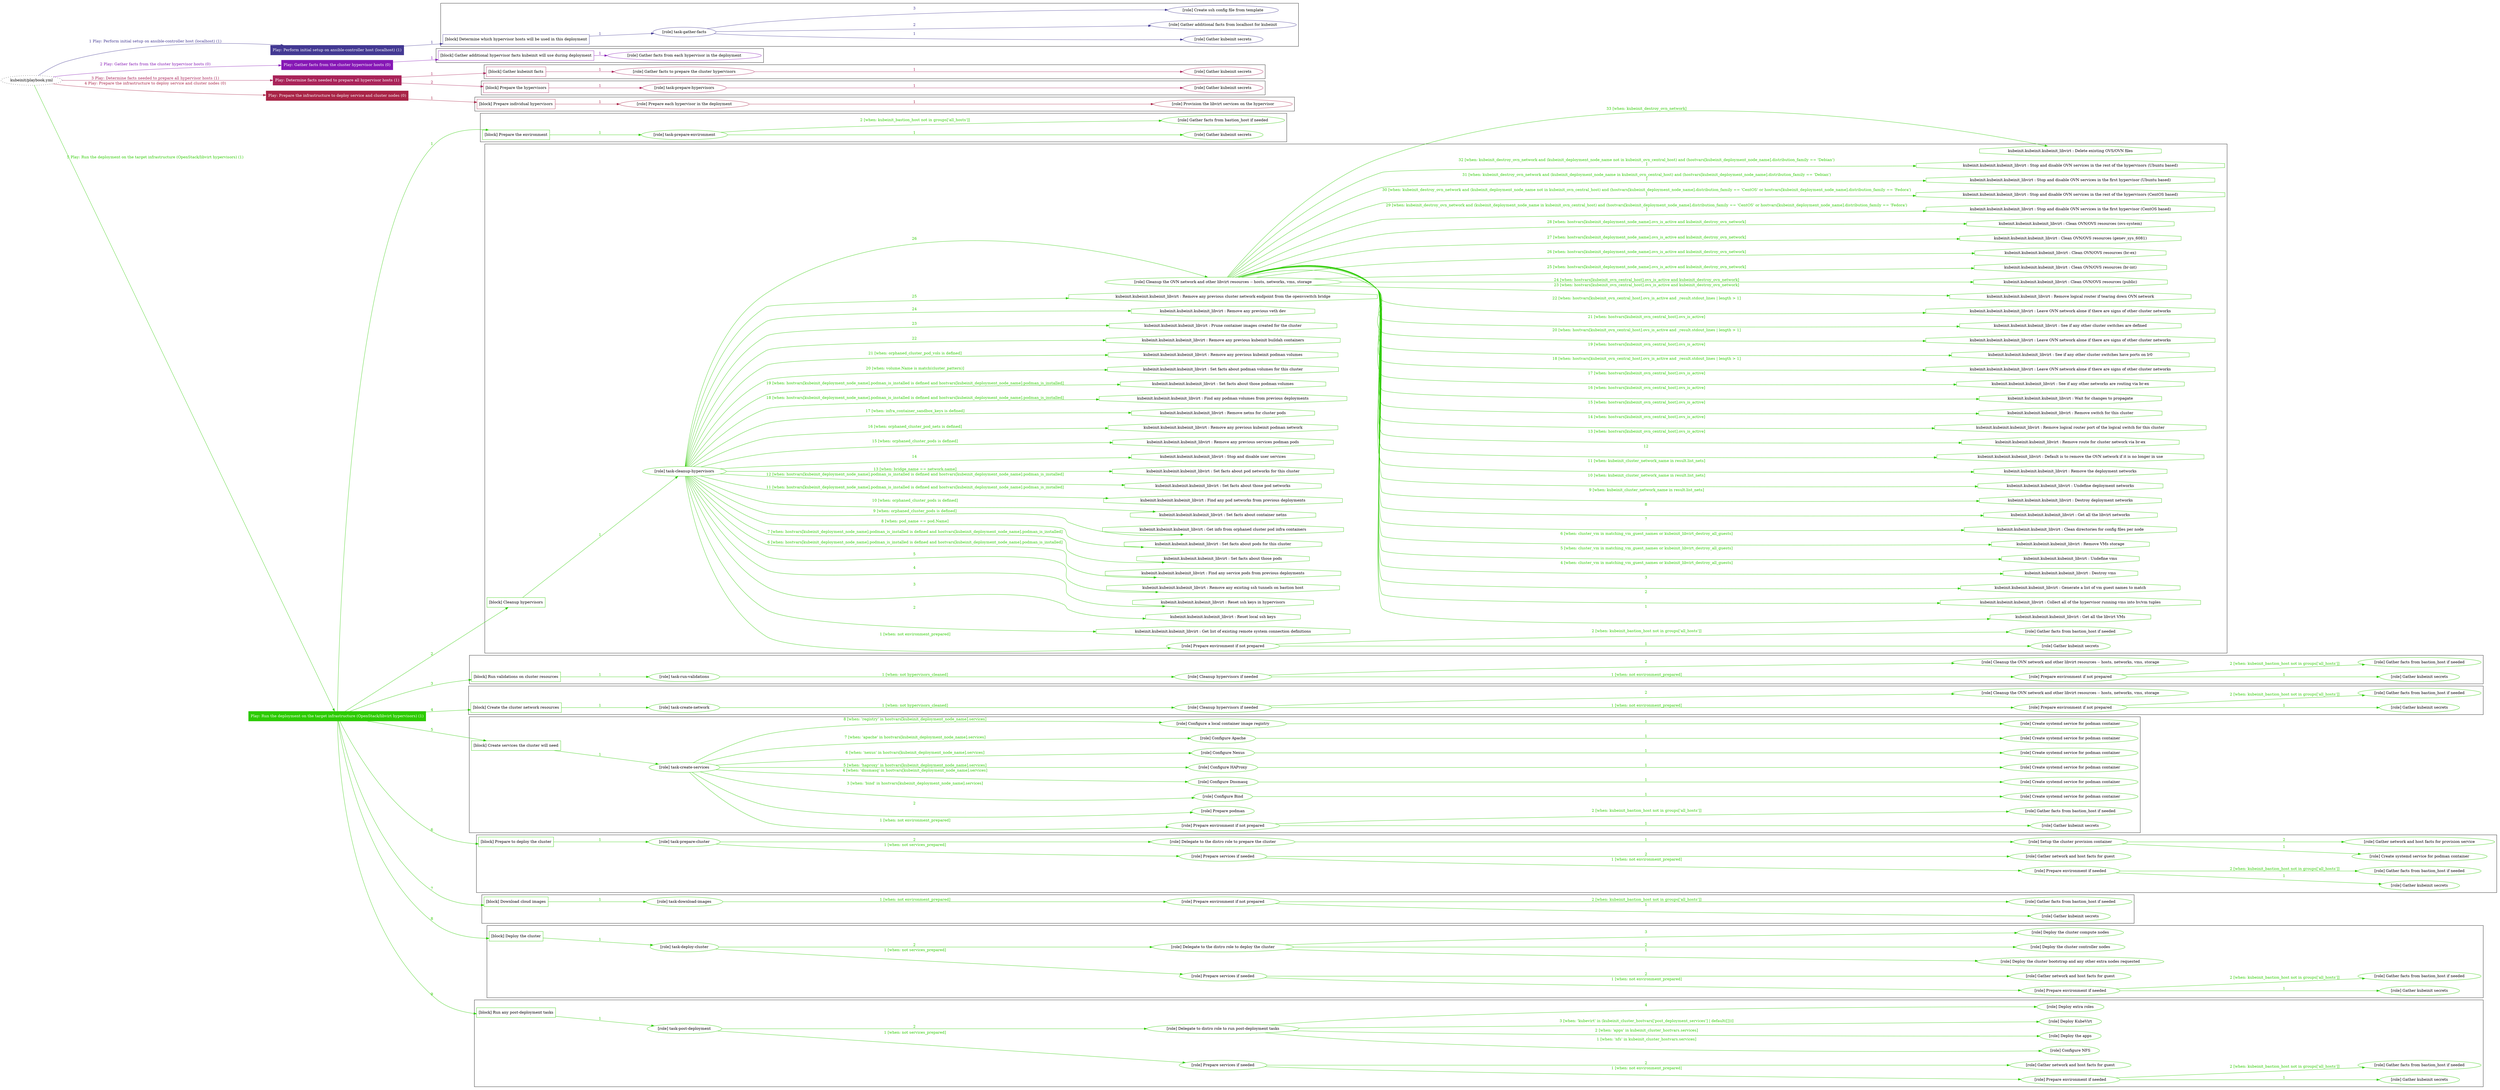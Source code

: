 digraph {
	graph [concentrate=true ordering=in rankdir=LR ratio=fill]
	edge [esep=5 sep=10]
	"kubeinit/playbook.yml" [URL="/home/runner/work/kubeinit/kubeinit/kubeinit/playbook.yml" id=playbook_5c329a35 style=dotted]
	"kubeinit/playbook.yml" -> play_15fbe332 [label="1 Play: Perform initial setup on ansible-controller host (localhost) (1)" color="#433993" fontcolor="#433993" id=edge_play_15fbe332 labeltooltip="1 Play: Perform initial setup on ansible-controller host (localhost) (1)" tooltip="1 Play: Perform initial setup on ansible-controller host (localhost) (1)"]
	subgraph "Play: Perform initial setup on ansible-controller host (localhost) (1)" {
		play_15fbe332 [label="Play: Perform initial setup on ansible-controller host (localhost) (1)" URL="/home/runner/work/kubeinit/kubeinit/kubeinit/playbook.yml" color="#433993" fontcolor="#ffffff" id=play_15fbe332 shape=box style=filled tooltip=localhost]
		play_15fbe332 -> block_218453be [label=1 color="#433993" fontcolor="#433993" id=edge_block_218453be labeltooltip=1 tooltip=1]
		subgraph cluster_block_218453be {
			block_218453be [label="[block] Determine which hypervisor hosts will be used in this deployment" URL="/home/runner/work/kubeinit/kubeinit/kubeinit/playbook.yml" color="#433993" id=block_218453be labeltooltip="Determine which hypervisor hosts will be used in this deployment" shape=box tooltip="Determine which hypervisor hosts will be used in this deployment"]
			block_218453be -> role_f0c673d6 [label="1 " color="#433993" fontcolor="#433993" id=edge_role_f0c673d6 labeltooltip="1 " tooltip="1 "]
			subgraph "task-gather-facts" {
				role_f0c673d6 [label="[role] task-gather-facts" URL="/home/runner/work/kubeinit/kubeinit/kubeinit/playbook.yml" color="#433993" id=role_f0c673d6 tooltip="task-gather-facts"]
				role_f0c673d6 -> role_a79596a5 [label="1 " color="#433993" fontcolor="#433993" id=edge_role_a79596a5 labeltooltip="1 " tooltip="1 "]
				subgraph "Gather kubeinit secrets" {
					role_a79596a5 [label="[role] Gather kubeinit secrets" URL="/home/runner/.ansible/collections/ansible_collections/kubeinit/kubeinit/roles/kubeinit_prepare/tasks/build_hypervisors_group.yml" color="#433993" id=role_a79596a5 tooltip="Gather kubeinit secrets"]
				}
				role_f0c673d6 -> role_e1da2290 [label="2 " color="#433993" fontcolor="#433993" id=edge_role_e1da2290 labeltooltip="2 " tooltip="2 "]
				subgraph "Gather additional facts from localhost for kubeinit" {
					role_e1da2290 [label="[role] Gather additional facts from localhost for kubeinit" URL="/home/runner/.ansible/collections/ansible_collections/kubeinit/kubeinit/roles/kubeinit_prepare/tasks/build_hypervisors_group.yml" color="#433993" id=role_e1da2290 tooltip="Gather additional facts from localhost for kubeinit"]
				}
				role_f0c673d6 -> role_12771053 [label="3 " color="#433993" fontcolor="#433993" id=edge_role_12771053 labeltooltip="3 " tooltip="3 "]
				subgraph "Create ssh config file from template" {
					role_12771053 [label="[role] Create ssh config file from template" URL="/home/runner/.ansible/collections/ansible_collections/kubeinit/kubeinit/roles/kubeinit_prepare/tasks/build_hypervisors_group.yml" color="#433993" id=role_12771053 tooltip="Create ssh config file from template"]
				}
			}
		}
	}
	"kubeinit/playbook.yml" -> play_13b3d5e2 [label="2 Play: Gather facts from the cluster hypervisor hosts (0)" color="#8617b5" fontcolor="#8617b5" id=edge_play_13b3d5e2 labeltooltip="2 Play: Gather facts from the cluster hypervisor hosts (0)" tooltip="2 Play: Gather facts from the cluster hypervisor hosts (0)"]
	subgraph "Play: Gather facts from the cluster hypervisor hosts (0)" {
		play_13b3d5e2 [label="Play: Gather facts from the cluster hypervisor hosts (0)" URL="/home/runner/work/kubeinit/kubeinit/kubeinit/playbook.yml" color="#8617b5" fontcolor="#ffffff" id=play_13b3d5e2 shape=box style=filled tooltip="Play: Gather facts from the cluster hypervisor hosts (0)"]
		play_13b3d5e2 -> block_3429e0f2 [label=1 color="#8617b5" fontcolor="#8617b5" id=edge_block_3429e0f2 labeltooltip=1 tooltip=1]
		subgraph cluster_block_3429e0f2 {
			block_3429e0f2 [label="[block] Gather additional hypervisor facts kubeinit will use during deployment" URL="/home/runner/work/kubeinit/kubeinit/kubeinit/playbook.yml" color="#8617b5" id=block_3429e0f2 labeltooltip="Gather additional hypervisor facts kubeinit will use during deployment" shape=box tooltip="Gather additional hypervisor facts kubeinit will use during deployment"]
			block_3429e0f2 -> role_cd2828f3 [label="1 " color="#8617b5" fontcolor="#8617b5" id=edge_role_cd2828f3 labeltooltip="1 " tooltip="1 "]
			subgraph "Gather facts from each hypervisor in the deployment" {
				role_cd2828f3 [label="[role] Gather facts from each hypervisor in the deployment" URL="/home/runner/work/kubeinit/kubeinit/kubeinit/playbook.yml" color="#8617b5" id=role_cd2828f3 tooltip="Gather facts from each hypervisor in the deployment"]
			}
		}
	}
	"kubeinit/playbook.yml" -> play_7e27fdf8 [label="3 Play: Determine facts needed to prepare all hypervisor hosts (1)" color="#a92359" fontcolor="#a92359" id=edge_play_7e27fdf8 labeltooltip="3 Play: Determine facts needed to prepare all hypervisor hosts (1)" tooltip="3 Play: Determine facts needed to prepare all hypervisor hosts (1)"]
	subgraph "Play: Determine facts needed to prepare all hypervisor hosts (1)" {
		play_7e27fdf8 [label="Play: Determine facts needed to prepare all hypervisor hosts (1)" URL="/home/runner/work/kubeinit/kubeinit/kubeinit/playbook.yml" color="#a92359" fontcolor="#ffffff" id=play_7e27fdf8 shape=box style=filled tooltip=localhost]
		play_7e27fdf8 -> block_acb04ecd [label=1 color="#a92359" fontcolor="#a92359" id=edge_block_acb04ecd labeltooltip=1 tooltip=1]
		subgraph cluster_block_acb04ecd {
			block_acb04ecd [label="[block] Gather kubeinit facts" URL="/home/runner/work/kubeinit/kubeinit/kubeinit/playbook.yml" color="#a92359" id=block_acb04ecd labeltooltip="Gather kubeinit facts" shape=box tooltip="Gather kubeinit facts"]
			block_acb04ecd -> role_b2bba4cc [label="1 " color="#a92359" fontcolor="#a92359" id=edge_role_b2bba4cc labeltooltip="1 " tooltip="1 "]
			subgraph "Gather facts to prepare the cluster hypervisors" {
				role_b2bba4cc [label="[role] Gather facts to prepare the cluster hypervisors" URL="/home/runner/work/kubeinit/kubeinit/kubeinit/playbook.yml" color="#a92359" id=role_b2bba4cc tooltip="Gather facts to prepare the cluster hypervisors"]
				role_b2bba4cc -> role_60e6e78c [label="1 " color="#a92359" fontcolor="#a92359" id=edge_role_60e6e78c labeltooltip="1 " tooltip="1 "]
				subgraph "Gather kubeinit secrets" {
					role_60e6e78c [label="[role] Gather kubeinit secrets" URL="/home/runner/.ansible/collections/ansible_collections/kubeinit/kubeinit/roles/kubeinit_prepare/tasks/gather_kubeinit_facts.yml" color="#a92359" id=role_60e6e78c tooltip="Gather kubeinit secrets"]
				}
			}
		}
		play_7e27fdf8 -> block_03a6ad4c [label=2 color="#a92359" fontcolor="#a92359" id=edge_block_03a6ad4c labeltooltip=2 tooltip=2]
		subgraph cluster_block_03a6ad4c {
			block_03a6ad4c [label="[block] Prepare the hypervisors" URL="/home/runner/work/kubeinit/kubeinit/kubeinit/playbook.yml" color="#a92359" id=block_03a6ad4c labeltooltip="Prepare the hypervisors" shape=box tooltip="Prepare the hypervisors"]
			block_03a6ad4c -> role_7a396fe9 [label="1 " color="#a92359" fontcolor="#a92359" id=edge_role_7a396fe9 labeltooltip="1 " tooltip="1 "]
			subgraph "task-prepare-hypervisors" {
				role_7a396fe9 [label="[role] task-prepare-hypervisors" URL="/home/runner/work/kubeinit/kubeinit/kubeinit/playbook.yml" color="#a92359" id=role_7a396fe9 tooltip="task-prepare-hypervisors"]
				role_7a396fe9 -> role_05f350f5 [label="1 " color="#a92359" fontcolor="#a92359" id=edge_role_05f350f5 labeltooltip="1 " tooltip="1 "]
				subgraph "Gather kubeinit secrets" {
					role_05f350f5 [label="[role] Gather kubeinit secrets" URL="/home/runner/.ansible/collections/ansible_collections/kubeinit/kubeinit/roles/kubeinit_prepare/tasks/gather_kubeinit_facts.yml" color="#a92359" id=role_05f350f5 tooltip="Gather kubeinit secrets"]
				}
			}
		}
	}
	"kubeinit/playbook.yml" -> play_bbfdf671 [label="4 Play: Prepare the infrastructure to deploy service and cluster nodes (0)" color="#a82446" fontcolor="#a82446" id=edge_play_bbfdf671 labeltooltip="4 Play: Prepare the infrastructure to deploy service and cluster nodes (0)" tooltip="4 Play: Prepare the infrastructure to deploy service and cluster nodes (0)"]
	subgraph "Play: Prepare the infrastructure to deploy service and cluster nodes (0)" {
		play_bbfdf671 [label="Play: Prepare the infrastructure to deploy service and cluster nodes (0)" URL="/home/runner/work/kubeinit/kubeinit/kubeinit/playbook.yml" color="#a82446" fontcolor="#ffffff" id=play_bbfdf671 shape=box style=filled tooltip="Play: Prepare the infrastructure to deploy service and cluster nodes (0)"]
		play_bbfdf671 -> block_a8e7d2f8 [label=1 color="#a82446" fontcolor="#a82446" id=edge_block_a8e7d2f8 labeltooltip=1 tooltip=1]
		subgraph cluster_block_a8e7d2f8 {
			block_a8e7d2f8 [label="[block] Prepare individual hypervisors" URL="/home/runner/work/kubeinit/kubeinit/kubeinit/playbook.yml" color="#a82446" id=block_a8e7d2f8 labeltooltip="Prepare individual hypervisors" shape=box tooltip="Prepare individual hypervisors"]
			block_a8e7d2f8 -> role_c83ba712 [label="1 " color="#a82446" fontcolor="#a82446" id=edge_role_c83ba712 labeltooltip="1 " tooltip="1 "]
			subgraph "Prepare each hypervisor in the deployment" {
				role_c83ba712 [label="[role] Prepare each hypervisor in the deployment" URL="/home/runner/work/kubeinit/kubeinit/kubeinit/playbook.yml" color="#a82446" id=role_c83ba712 tooltip="Prepare each hypervisor in the deployment"]
				role_c83ba712 -> role_5061ae98 [label="1 " color="#a82446" fontcolor="#a82446" id=edge_role_5061ae98 labeltooltip="1 " tooltip="1 "]
				subgraph "Provision the libvirt services on the hypervisor" {
					role_5061ae98 [label="[role] Provision the libvirt services on the hypervisor" URL="/home/runner/.ansible/collections/ansible_collections/kubeinit/kubeinit/roles/kubeinit_prepare/tasks/prepare_hypervisor.yml" color="#a82446" id=role_5061ae98 tooltip="Provision the libvirt services on the hypervisor"]
				}
			}
		}
	}
	"kubeinit/playbook.yml" -> play_a165fd12 [label="5 Play: Run the deployment on the target infrastructure (OpenStack/libvirt hypervisors) (1)" color="#2ccb01" fontcolor="#2ccb01" id=edge_play_a165fd12 labeltooltip="5 Play: Run the deployment on the target infrastructure (OpenStack/libvirt hypervisors) (1)" tooltip="5 Play: Run the deployment on the target infrastructure (OpenStack/libvirt hypervisors) (1)"]
	subgraph "Play: Run the deployment on the target infrastructure (OpenStack/libvirt hypervisors) (1)" {
		play_a165fd12 [label="Play: Run the deployment on the target infrastructure (OpenStack/libvirt hypervisors) (1)" URL="/home/runner/work/kubeinit/kubeinit/kubeinit/playbook.yml" color="#2ccb01" fontcolor="#ffffff" id=play_a165fd12 shape=box style=filled tooltip=localhost]
		play_a165fd12 -> block_7f3991e3 [label=1 color="#2ccb01" fontcolor="#2ccb01" id=edge_block_7f3991e3 labeltooltip=1 tooltip=1]
		subgraph cluster_block_7f3991e3 {
			block_7f3991e3 [label="[block] Prepare the environment" URL="/home/runner/work/kubeinit/kubeinit/kubeinit/playbook.yml" color="#2ccb01" id=block_7f3991e3 labeltooltip="Prepare the environment" shape=box tooltip="Prepare the environment"]
			block_7f3991e3 -> role_235abc03 [label="1 " color="#2ccb01" fontcolor="#2ccb01" id=edge_role_235abc03 labeltooltip="1 " tooltip="1 "]
			subgraph "task-prepare-environment" {
				role_235abc03 [label="[role] task-prepare-environment" URL="/home/runner/work/kubeinit/kubeinit/kubeinit/playbook.yml" color="#2ccb01" id=role_235abc03 tooltip="task-prepare-environment"]
				role_235abc03 -> role_537c2ae3 [label="1 " color="#2ccb01" fontcolor="#2ccb01" id=edge_role_537c2ae3 labeltooltip="1 " tooltip="1 "]
				subgraph "Gather kubeinit secrets" {
					role_537c2ae3 [label="[role] Gather kubeinit secrets" URL="/home/runner/.ansible/collections/ansible_collections/kubeinit/kubeinit/roles/kubeinit_prepare/tasks/gather_kubeinit_facts.yml" color="#2ccb01" id=role_537c2ae3 tooltip="Gather kubeinit secrets"]
				}
				role_235abc03 -> role_ce66e909 [label="2 [when: kubeinit_bastion_host not in groups['all_hosts']]" color="#2ccb01" fontcolor="#2ccb01" id=edge_role_ce66e909 labeltooltip="2 [when: kubeinit_bastion_host not in groups['all_hosts']]" tooltip="2 [when: kubeinit_bastion_host not in groups['all_hosts']]"]
				subgraph "Gather facts from bastion_host if needed" {
					role_ce66e909 [label="[role] Gather facts from bastion_host if needed" URL="/home/runner/.ansible/collections/ansible_collections/kubeinit/kubeinit/roles/kubeinit_prepare/tasks/main.yml" color="#2ccb01" id=role_ce66e909 tooltip="Gather facts from bastion_host if needed"]
				}
			}
		}
		play_a165fd12 -> block_526d0bb5 [label=2 color="#2ccb01" fontcolor="#2ccb01" id=edge_block_526d0bb5 labeltooltip=2 tooltip=2]
		subgraph cluster_block_526d0bb5 {
			block_526d0bb5 [label="[block] Cleanup hypervisors" URL="/home/runner/work/kubeinit/kubeinit/kubeinit/playbook.yml" color="#2ccb01" id=block_526d0bb5 labeltooltip="Cleanup hypervisors" shape=box tooltip="Cleanup hypervisors"]
			block_526d0bb5 -> role_a9abffa3 [label="1 " color="#2ccb01" fontcolor="#2ccb01" id=edge_role_a9abffa3 labeltooltip="1 " tooltip="1 "]
			subgraph "task-cleanup-hypervisors" {
				role_a9abffa3 [label="[role] task-cleanup-hypervisors" URL="/home/runner/work/kubeinit/kubeinit/kubeinit/playbook.yml" color="#2ccb01" id=role_a9abffa3 tooltip="task-cleanup-hypervisors"]
				role_a9abffa3 -> role_0f4cfb9a [label="1 [when: not environment_prepared]" color="#2ccb01" fontcolor="#2ccb01" id=edge_role_0f4cfb9a labeltooltip="1 [when: not environment_prepared]" tooltip="1 [when: not environment_prepared]"]
				subgraph "Prepare environment if not prepared" {
					role_0f4cfb9a [label="[role] Prepare environment if not prepared" URL="/home/runner/.ansible/collections/ansible_collections/kubeinit/kubeinit/roles/kubeinit_libvirt/tasks/cleanup_hypervisors.yml" color="#2ccb01" id=role_0f4cfb9a tooltip="Prepare environment if not prepared"]
					role_0f4cfb9a -> role_88240abb [label="1 " color="#2ccb01" fontcolor="#2ccb01" id=edge_role_88240abb labeltooltip="1 " tooltip="1 "]
					subgraph "Gather kubeinit secrets" {
						role_88240abb [label="[role] Gather kubeinit secrets" URL="/home/runner/.ansible/collections/ansible_collections/kubeinit/kubeinit/roles/kubeinit_prepare/tasks/gather_kubeinit_facts.yml" color="#2ccb01" id=role_88240abb tooltip="Gather kubeinit secrets"]
					}
					role_0f4cfb9a -> role_a2c74f7c [label="2 [when: kubeinit_bastion_host not in groups['all_hosts']]" color="#2ccb01" fontcolor="#2ccb01" id=edge_role_a2c74f7c labeltooltip="2 [when: kubeinit_bastion_host not in groups['all_hosts']]" tooltip="2 [when: kubeinit_bastion_host not in groups['all_hosts']]"]
					subgraph "Gather facts from bastion_host if needed" {
						role_a2c74f7c [label="[role] Gather facts from bastion_host if needed" URL="/home/runner/.ansible/collections/ansible_collections/kubeinit/kubeinit/roles/kubeinit_prepare/tasks/main.yml" color="#2ccb01" id=role_a2c74f7c tooltip="Gather facts from bastion_host if needed"]
					}
				}
				task_456725f9 [label="kubeinit.kubeinit.kubeinit_libvirt : Get list of existing remote system connection definitions" URL="/home/runner/.ansible/collections/ansible_collections/kubeinit/kubeinit/roles/kubeinit_libvirt/tasks/cleanup_hypervisors.yml" color="#2ccb01" id=task_456725f9 shape=octagon tooltip="kubeinit.kubeinit.kubeinit_libvirt : Get list of existing remote system connection definitions"]
				role_a9abffa3 -> task_456725f9 [label="2 " color="#2ccb01" fontcolor="#2ccb01" id=edge_task_456725f9 labeltooltip="2 " tooltip="2 "]
				task_cb79b204 [label="kubeinit.kubeinit.kubeinit_libvirt : Reset local ssh keys" URL="/home/runner/.ansible/collections/ansible_collections/kubeinit/kubeinit/roles/kubeinit_libvirt/tasks/cleanup_hypervisors.yml" color="#2ccb01" id=task_cb79b204 shape=octagon tooltip="kubeinit.kubeinit.kubeinit_libvirt : Reset local ssh keys"]
				role_a9abffa3 -> task_cb79b204 [label="3 " color="#2ccb01" fontcolor="#2ccb01" id=edge_task_cb79b204 labeltooltip="3 " tooltip="3 "]
				task_03ae32d2 [label="kubeinit.kubeinit.kubeinit_libvirt : Reset ssh keys in hypervisors" URL="/home/runner/.ansible/collections/ansible_collections/kubeinit/kubeinit/roles/kubeinit_libvirt/tasks/cleanup_hypervisors.yml" color="#2ccb01" id=task_03ae32d2 shape=octagon tooltip="kubeinit.kubeinit.kubeinit_libvirt : Reset ssh keys in hypervisors"]
				role_a9abffa3 -> task_03ae32d2 [label="4 " color="#2ccb01" fontcolor="#2ccb01" id=edge_task_03ae32d2 labeltooltip="4 " tooltip="4 "]
				task_7ba28dd7 [label="kubeinit.kubeinit.kubeinit_libvirt : Remove any existing ssh tunnels on bastion host" URL="/home/runner/.ansible/collections/ansible_collections/kubeinit/kubeinit/roles/kubeinit_libvirt/tasks/cleanup_hypervisors.yml" color="#2ccb01" id=task_7ba28dd7 shape=octagon tooltip="kubeinit.kubeinit.kubeinit_libvirt : Remove any existing ssh tunnels on bastion host"]
				role_a9abffa3 -> task_7ba28dd7 [label="5 " color="#2ccb01" fontcolor="#2ccb01" id=edge_task_7ba28dd7 labeltooltip="5 " tooltip="5 "]
				task_9815ba62 [label="kubeinit.kubeinit.kubeinit_libvirt : Find any service pods from previous deployments" URL="/home/runner/.ansible/collections/ansible_collections/kubeinit/kubeinit/roles/kubeinit_libvirt/tasks/cleanup_hypervisors.yml" color="#2ccb01" id=task_9815ba62 shape=octagon tooltip="kubeinit.kubeinit.kubeinit_libvirt : Find any service pods from previous deployments"]
				role_a9abffa3 -> task_9815ba62 [label="6 [when: hostvars[kubeinit_deployment_node_name].podman_is_installed is defined and hostvars[kubeinit_deployment_node_name].podman_is_installed]" color="#2ccb01" fontcolor="#2ccb01" id=edge_task_9815ba62 labeltooltip="6 [when: hostvars[kubeinit_deployment_node_name].podman_is_installed is defined and hostvars[kubeinit_deployment_node_name].podman_is_installed]" tooltip="6 [when: hostvars[kubeinit_deployment_node_name].podman_is_installed is defined and hostvars[kubeinit_deployment_node_name].podman_is_installed]"]
				task_50ffcee9 [label="kubeinit.kubeinit.kubeinit_libvirt : Set facts about those pods" URL="/home/runner/.ansible/collections/ansible_collections/kubeinit/kubeinit/roles/kubeinit_libvirt/tasks/cleanup_hypervisors.yml" color="#2ccb01" id=task_50ffcee9 shape=octagon tooltip="kubeinit.kubeinit.kubeinit_libvirt : Set facts about those pods"]
				role_a9abffa3 -> task_50ffcee9 [label="7 [when: hostvars[kubeinit_deployment_node_name].podman_is_installed is defined and hostvars[kubeinit_deployment_node_name].podman_is_installed]" color="#2ccb01" fontcolor="#2ccb01" id=edge_task_50ffcee9 labeltooltip="7 [when: hostvars[kubeinit_deployment_node_name].podman_is_installed is defined and hostvars[kubeinit_deployment_node_name].podman_is_installed]" tooltip="7 [when: hostvars[kubeinit_deployment_node_name].podman_is_installed is defined and hostvars[kubeinit_deployment_node_name].podman_is_installed]"]
				task_986b1c00 [label="kubeinit.kubeinit.kubeinit_libvirt : Set facts about pods for this cluster" URL="/home/runner/.ansible/collections/ansible_collections/kubeinit/kubeinit/roles/kubeinit_libvirt/tasks/cleanup_hypervisors.yml" color="#2ccb01" id=task_986b1c00 shape=octagon tooltip="kubeinit.kubeinit.kubeinit_libvirt : Set facts about pods for this cluster"]
				role_a9abffa3 -> task_986b1c00 [label="8 [when: pod_name == pod.Name]" color="#2ccb01" fontcolor="#2ccb01" id=edge_task_986b1c00 labeltooltip="8 [when: pod_name == pod.Name]" tooltip="8 [when: pod_name == pod.Name]"]
				task_6187d81b [label="kubeinit.kubeinit.kubeinit_libvirt : Get info from orphaned cluster pod infra containers" URL="/home/runner/.ansible/collections/ansible_collections/kubeinit/kubeinit/roles/kubeinit_libvirt/tasks/cleanup_hypervisors.yml" color="#2ccb01" id=task_6187d81b shape=octagon tooltip="kubeinit.kubeinit.kubeinit_libvirt : Get info from orphaned cluster pod infra containers"]
				role_a9abffa3 -> task_6187d81b [label="9 [when: orphaned_cluster_pods is defined]" color="#2ccb01" fontcolor="#2ccb01" id=edge_task_6187d81b labeltooltip="9 [when: orphaned_cluster_pods is defined]" tooltip="9 [when: orphaned_cluster_pods is defined]"]
				task_54cba8e4 [label="kubeinit.kubeinit.kubeinit_libvirt : Set facts about container netns" URL="/home/runner/.ansible/collections/ansible_collections/kubeinit/kubeinit/roles/kubeinit_libvirt/tasks/cleanup_hypervisors.yml" color="#2ccb01" id=task_54cba8e4 shape=octagon tooltip="kubeinit.kubeinit.kubeinit_libvirt : Set facts about container netns"]
				role_a9abffa3 -> task_54cba8e4 [label="10 [when: orphaned_cluster_pods is defined]" color="#2ccb01" fontcolor="#2ccb01" id=edge_task_54cba8e4 labeltooltip="10 [when: orphaned_cluster_pods is defined]" tooltip="10 [when: orphaned_cluster_pods is defined]"]
				task_a3074472 [label="kubeinit.kubeinit.kubeinit_libvirt : Find any pod networks from previous deployments" URL="/home/runner/.ansible/collections/ansible_collections/kubeinit/kubeinit/roles/kubeinit_libvirt/tasks/cleanup_hypervisors.yml" color="#2ccb01" id=task_a3074472 shape=octagon tooltip="kubeinit.kubeinit.kubeinit_libvirt : Find any pod networks from previous deployments"]
				role_a9abffa3 -> task_a3074472 [label="11 [when: hostvars[kubeinit_deployment_node_name].podman_is_installed is defined and hostvars[kubeinit_deployment_node_name].podman_is_installed]" color="#2ccb01" fontcolor="#2ccb01" id=edge_task_a3074472 labeltooltip="11 [when: hostvars[kubeinit_deployment_node_name].podman_is_installed is defined and hostvars[kubeinit_deployment_node_name].podman_is_installed]" tooltip="11 [when: hostvars[kubeinit_deployment_node_name].podman_is_installed is defined and hostvars[kubeinit_deployment_node_name].podman_is_installed]"]
				task_42c5ed4c [label="kubeinit.kubeinit.kubeinit_libvirt : Set facts about those pod networks" URL="/home/runner/.ansible/collections/ansible_collections/kubeinit/kubeinit/roles/kubeinit_libvirt/tasks/cleanup_hypervisors.yml" color="#2ccb01" id=task_42c5ed4c shape=octagon tooltip="kubeinit.kubeinit.kubeinit_libvirt : Set facts about those pod networks"]
				role_a9abffa3 -> task_42c5ed4c [label="12 [when: hostvars[kubeinit_deployment_node_name].podman_is_installed is defined and hostvars[kubeinit_deployment_node_name].podman_is_installed]" color="#2ccb01" fontcolor="#2ccb01" id=edge_task_42c5ed4c labeltooltip="12 [when: hostvars[kubeinit_deployment_node_name].podman_is_installed is defined and hostvars[kubeinit_deployment_node_name].podman_is_installed]" tooltip="12 [when: hostvars[kubeinit_deployment_node_name].podman_is_installed is defined and hostvars[kubeinit_deployment_node_name].podman_is_installed]"]
				task_38c17991 [label="kubeinit.kubeinit.kubeinit_libvirt : Set facts about pod networks for this cluster" URL="/home/runner/.ansible/collections/ansible_collections/kubeinit/kubeinit/roles/kubeinit_libvirt/tasks/cleanup_hypervisors.yml" color="#2ccb01" id=task_38c17991 shape=octagon tooltip="kubeinit.kubeinit.kubeinit_libvirt : Set facts about pod networks for this cluster"]
				role_a9abffa3 -> task_38c17991 [label="13 [when: bridge_name == network.name]" color="#2ccb01" fontcolor="#2ccb01" id=edge_task_38c17991 labeltooltip="13 [when: bridge_name == network.name]" tooltip="13 [when: bridge_name == network.name]"]
				task_dfe89df1 [label="kubeinit.kubeinit.kubeinit_libvirt : Stop and disable user services" URL="/home/runner/.ansible/collections/ansible_collections/kubeinit/kubeinit/roles/kubeinit_libvirt/tasks/cleanup_hypervisors.yml" color="#2ccb01" id=task_dfe89df1 shape=octagon tooltip="kubeinit.kubeinit.kubeinit_libvirt : Stop and disable user services"]
				role_a9abffa3 -> task_dfe89df1 [label="14 " color="#2ccb01" fontcolor="#2ccb01" id=edge_task_dfe89df1 labeltooltip="14 " tooltip="14 "]
				task_797567a3 [label="kubeinit.kubeinit.kubeinit_libvirt : Remove any previous services podman pods" URL="/home/runner/.ansible/collections/ansible_collections/kubeinit/kubeinit/roles/kubeinit_libvirt/tasks/cleanup_hypervisors.yml" color="#2ccb01" id=task_797567a3 shape=octagon tooltip="kubeinit.kubeinit.kubeinit_libvirt : Remove any previous services podman pods"]
				role_a9abffa3 -> task_797567a3 [label="15 [when: orphaned_cluster_pods is defined]" color="#2ccb01" fontcolor="#2ccb01" id=edge_task_797567a3 labeltooltip="15 [when: orphaned_cluster_pods is defined]" tooltip="15 [when: orphaned_cluster_pods is defined]"]
				task_e8763123 [label="kubeinit.kubeinit.kubeinit_libvirt : Remove any previous kubeinit podman network" URL="/home/runner/.ansible/collections/ansible_collections/kubeinit/kubeinit/roles/kubeinit_libvirt/tasks/cleanup_hypervisors.yml" color="#2ccb01" id=task_e8763123 shape=octagon tooltip="kubeinit.kubeinit.kubeinit_libvirt : Remove any previous kubeinit podman network"]
				role_a9abffa3 -> task_e8763123 [label="16 [when: orphaned_cluster_pod_nets is defined]" color="#2ccb01" fontcolor="#2ccb01" id=edge_task_e8763123 labeltooltip="16 [when: orphaned_cluster_pod_nets is defined]" tooltip="16 [when: orphaned_cluster_pod_nets is defined]"]
				task_5d0f8f5d [label="kubeinit.kubeinit.kubeinit_libvirt : Remove netns for cluster pods" URL="/home/runner/.ansible/collections/ansible_collections/kubeinit/kubeinit/roles/kubeinit_libvirt/tasks/cleanup_hypervisors.yml" color="#2ccb01" id=task_5d0f8f5d shape=octagon tooltip="kubeinit.kubeinit.kubeinit_libvirt : Remove netns for cluster pods"]
				role_a9abffa3 -> task_5d0f8f5d [label="17 [when: infra_container_sandbox_keys is defined]" color="#2ccb01" fontcolor="#2ccb01" id=edge_task_5d0f8f5d labeltooltip="17 [when: infra_container_sandbox_keys is defined]" tooltip="17 [when: infra_container_sandbox_keys is defined]"]
				task_181c253d [label="kubeinit.kubeinit.kubeinit_libvirt : Find any podman volumes from previous deployments" URL="/home/runner/.ansible/collections/ansible_collections/kubeinit/kubeinit/roles/kubeinit_libvirt/tasks/cleanup_hypervisors.yml" color="#2ccb01" id=task_181c253d shape=octagon tooltip="kubeinit.kubeinit.kubeinit_libvirt : Find any podman volumes from previous deployments"]
				role_a9abffa3 -> task_181c253d [label="18 [when: hostvars[kubeinit_deployment_node_name].podman_is_installed is defined and hostvars[kubeinit_deployment_node_name].podman_is_installed]" color="#2ccb01" fontcolor="#2ccb01" id=edge_task_181c253d labeltooltip="18 [when: hostvars[kubeinit_deployment_node_name].podman_is_installed is defined and hostvars[kubeinit_deployment_node_name].podman_is_installed]" tooltip="18 [when: hostvars[kubeinit_deployment_node_name].podman_is_installed is defined and hostvars[kubeinit_deployment_node_name].podman_is_installed]"]
				task_b58b2e1a [label="kubeinit.kubeinit.kubeinit_libvirt : Set facts about those podman volumes" URL="/home/runner/.ansible/collections/ansible_collections/kubeinit/kubeinit/roles/kubeinit_libvirt/tasks/cleanup_hypervisors.yml" color="#2ccb01" id=task_b58b2e1a shape=octagon tooltip="kubeinit.kubeinit.kubeinit_libvirt : Set facts about those podman volumes"]
				role_a9abffa3 -> task_b58b2e1a [label="19 [when: hostvars[kubeinit_deployment_node_name].podman_is_installed is defined and hostvars[kubeinit_deployment_node_name].podman_is_installed]" color="#2ccb01" fontcolor="#2ccb01" id=edge_task_b58b2e1a labeltooltip="19 [when: hostvars[kubeinit_deployment_node_name].podman_is_installed is defined and hostvars[kubeinit_deployment_node_name].podman_is_installed]" tooltip="19 [when: hostvars[kubeinit_deployment_node_name].podman_is_installed is defined and hostvars[kubeinit_deployment_node_name].podman_is_installed]"]
				task_bf7bac83 [label="kubeinit.kubeinit.kubeinit_libvirt : Set facts about podman volumes for this cluster" URL="/home/runner/.ansible/collections/ansible_collections/kubeinit/kubeinit/roles/kubeinit_libvirt/tasks/cleanup_hypervisors.yml" color="#2ccb01" id=task_bf7bac83 shape=octagon tooltip="kubeinit.kubeinit.kubeinit_libvirt : Set facts about podman volumes for this cluster"]
				role_a9abffa3 -> task_bf7bac83 [label="20 [when: volume.Name is match(cluster_pattern)]" color="#2ccb01" fontcolor="#2ccb01" id=edge_task_bf7bac83 labeltooltip="20 [when: volume.Name is match(cluster_pattern)]" tooltip="20 [when: volume.Name is match(cluster_pattern)]"]
				task_aa7a938a [label="kubeinit.kubeinit.kubeinit_libvirt : Remove any previous kubeinit podman volumes" URL="/home/runner/.ansible/collections/ansible_collections/kubeinit/kubeinit/roles/kubeinit_libvirt/tasks/cleanup_hypervisors.yml" color="#2ccb01" id=task_aa7a938a shape=octagon tooltip="kubeinit.kubeinit.kubeinit_libvirt : Remove any previous kubeinit podman volumes"]
				role_a9abffa3 -> task_aa7a938a [label="21 [when: orphaned_cluster_pod_vols is defined]" color="#2ccb01" fontcolor="#2ccb01" id=edge_task_aa7a938a labeltooltip="21 [when: orphaned_cluster_pod_vols is defined]" tooltip="21 [when: orphaned_cluster_pod_vols is defined]"]
				task_0a8b6fbf [label="kubeinit.kubeinit.kubeinit_libvirt : Remove any previous kubeinit buildah containers" URL="/home/runner/.ansible/collections/ansible_collections/kubeinit/kubeinit/roles/kubeinit_libvirt/tasks/cleanup_hypervisors.yml" color="#2ccb01" id=task_0a8b6fbf shape=octagon tooltip="kubeinit.kubeinit.kubeinit_libvirt : Remove any previous kubeinit buildah containers"]
				role_a9abffa3 -> task_0a8b6fbf [label="22 " color="#2ccb01" fontcolor="#2ccb01" id=edge_task_0a8b6fbf labeltooltip="22 " tooltip="22 "]
				task_9d937299 [label="kubeinit.kubeinit.kubeinit_libvirt : Prune container images created for the cluster" URL="/home/runner/.ansible/collections/ansible_collections/kubeinit/kubeinit/roles/kubeinit_libvirt/tasks/cleanup_hypervisors.yml" color="#2ccb01" id=task_9d937299 shape=octagon tooltip="kubeinit.kubeinit.kubeinit_libvirt : Prune container images created for the cluster"]
				role_a9abffa3 -> task_9d937299 [label="23 " color="#2ccb01" fontcolor="#2ccb01" id=edge_task_9d937299 labeltooltip="23 " tooltip="23 "]
				task_614a66c6 [label="kubeinit.kubeinit.kubeinit_libvirt : Remove any previous veth dev" URL="/home/runner/.ansible/collections/ansible_collections/kubeinit/kubeinit/roles/kubeinit_libvirt/tasks/cleanup_hypervisors.yml" color="#2ccb01" id=task_614a66c6 shape=octagon tooltip="kubeinit.kubeinit.kubeinit_libvirt : Remove any previous veth dev"]
				role_a9abffa3 -> task_614a66c6 [label="24 " color="#2ccb01" fontcolor="#2ccb01" id=edge_task_614a66c6 labeltooltip="24 " tooltip="24 "]
				task_42e96c2d [label="kubeinit.kubeinit.kubeinit_libvirt : Remove any previous cluster network endpoint from the openvswitch bridge" URL="/home/runner/.ansible/collections/ansible_collections/kubeinit/kubeinit/roles/kubeinit_libvirt/tasks/cleanup_hypervisors.yml" color="#2ccb01" id=task_42e96c2d shape=octagon tooltip="kubeinit.kubeinit.kubeinit_libvirt : Remove any previous cluster network endpoint from the openvswitch bridge"]
				role_a9abffa3 -> task_42e96c2d [label="25 " color="#2ccb01" fontcolor="#2ccb01" id=edge_task_42e96c2d labeltooltip="25 " tooltip="25 "]
				role_a9abffa3 -> role_a9e3a939 [label="26 " color="#2ccb01" fontcolor="#2ccb01" id=edge_role_a9e3a939 labeltooltip="26 " tooltip="26 "]
				subgraph "Cleanup the OVN network and other libvirt resources -- hosts, networks, vms, storage" {
					role_a9e3a939 [label="[role] Cleanup the OVN network and other libvirt resources -- hosts, networks, vms, storage" URL="/home/runner/.ansible/collections/ansible_collections/kubeinit/kubeinit/roles/kubeinit_libvirt/tasks/cleanup_hypervisors.yml" color="#2ccb01" id=role_a9e3a939 tooltip="Cleanup the OVN network and other libvirt resources -- hosts, networks, vms, storage"]
					task_273a1681 [label="kubeinit.kubeinit.kubeinit_libvirt : Get all the libvirt VMs" URL="/home/runner/.ansible/collections/ansible_collections/kubeinit/kubeinit/roles/kubeinit_libvirt/tasks/cleanup_libvirt.yml" color="#2ccb01" id=task_273a1681 shape=octagon tooltip="kubeinit.kubeinit.kubeinit_libvirt : Get all the libvirt VMs"]
					role_a9e3a939 -> task_273a1681 [label="1 " color="#2ccb01" fontcolor="#2ccb01" id=edge_task_273a1681 labeltooltip="1 " tooltip="1 "]
					task_1c1802db [label="kubeinit.kubeinit.kubeinit_libvirt : Collect all of the hypervisor running vms into hv/vm tuples" URL="/home/runner/.ansible/collections/ansible_collections/kubeinit/kubeinit/roles/kubeinit_libvirt/tasks/cleanup_libvirt.yml" color="#2ccb01" id=task_1c1802db shape=octagon tooltip="kubeinit.kubeinit.kubeinit_libvirt : Collect all of the hypervisor running vms into hv/vm tuples"]
					role_a9e3a939 -> task_1c1802db [label="2 " color="#2ccb01" fontcolor="#2ccb01" id=edge_task_1c1802db labeltooltip="2 " tooltip="2 "]
					task_0aba8898 [label="kubeinit.kubeinit.kubeinit_libvirt : Generate a list of vm guest names to match" URL="/home/runner/.ansible/collections/ansible_collections/kubeinit/kubeinit/roles/kubeinit_libvirt/tasks/cleanup_libvirt.yml" color="#2ccb01" id=task_0aba8898 shape=octagon tooltip="kubeinit.kubeinit.kubeinit_libvirt : Generate a list of vm guest names to match"]
					role_a9e3a939 -> task_0aba8898 [label="3 " color="#2ccb01" fontcolor="#2ccb01" id=edge_task_0aba8898 labeltooltip="3 " tooltip="3 "]
					task_9ba73828 [label="kubeinit.kubeinit.kubeinit_libvirt : Destroy vms" URL="/home/runner/.ansible/collections/ansible_collections/kubeinit/kubeinit/roles/kubeinit_libvirt/tasks/cleanup_libvirt.yml" color="#2ccb01" id=task_9ba73828 shape=octagon tooltip="kubeinit.kubeinit.kubeinit_libvirt : Destroy vms"]
					role_a9e3a939 -> task_9ba73828 [label="4 [when: cluster_vm in matching_vm_guest_names or kubeinit_libvirt_destroy_all_guests]" color="#2ccb01" fontcolor="#2ccb01" id=edge_task_9ba73828 labeltooltip="4 [when: cluster_vm in matching_vm_guest_names or kubeinit_libvirt_destroy_all_guests]" tooltip="4 [when: cluster_vm in matching_vm_guest_names or kubeinit_libvirt_destroy_all_guests]"]
					task_b3032a64 [label="kubeinit.kubeinit.kubeinit_libvirt : Undefine vms" URL="/home/runner/.ansible/collections/ansible_collections/kubeinit/kubeinit/roles/kubeinit_libvirt/tasks/cleanup_libvirt.yml" color="#2ccb01" id=task_b3032a64 shape=octagon tooltip="kubeinit.kubeinit.kubeinit_libvirt : Undefine vms"]
					role_a9e3a939 -> task_b3032a64 [label="5 [when: cluster_vm in matching_vm_guest_names or kubeinit_libvirt_destroy_all_guests]" color="#2ccb01" fontcolor="#2ccb01" id=edge_task_b3032a64 labeltooltip="5 [when: cluster_vm in matching_vm_guest_names or kubeinit_libvirt_destroy_all_guests]" tooltip="5 [when: cluster_vm in matching_vm_guest_names or kubeinit_libvirt_destroy_all_guests]"]
					task_179372b8 [label="kubeinit.kubeinit.kubeinit_libvirt : Remove VMs storage" URL="/home/runner/.ansible/collections/ansible_collections/kubeinit/kubeinit/roles/kubeinit_libvirt/tasks/cleanup_libvirt.yml" color="#2ccb01" id=task_179372b8 shape=octagon tooltip="kubeinit.kubeinit.kubeinit_libvirt : Remove VMs storage"]
					role_a9e3a939 -> task_179372b8 [label="6 [when: cluster_vm in matching_vm_guest_names or kubeinit_libvirt_destroy_all_guests]" color="#2ccb01" fontcolor="#2ccb01" id=edge_task_179372b8 labeltooltip="6 [when: cluster_vm in matching_vm_guest_names or kubeinit_libvirt_destroy_all_guests]" tooltip="6 [when: cluster_vm in matching_vm_guest_names or kubeinit_libvirt_destroy_all_guests]"]
					task_10b09fda [label="kubeinit.kubeinit.kubeinit_libvirt : Clean directories for config files per node" URL="/home/runner/.ansible/collections/ansible_collections/kubeinit/kubeinit/roles/kubeinit_libvirt/tasks/cleanup_libvirt.yml" color="#2ccb01" id=task_10b09fda shape=octagon tooltip="kubeinit.kubeinit.kubeinit_libvirt : Clean directories for config files per node"]
					role_a9e3a939 -> task_10b09fda [label="7 " color="#2ccb01" fontcolor="#2ccb01" id=edge_task_10b09fda labeltooltip="7 " tooltip="7 "]
					task_764298d6 [label="kubeinit.kubeinit.kubeinit_libvirt : Get all the libvirt networks" URL="/home/runner/.ansible/collections/ansible_collections/kubeinit/kubeinit/roles/kubeinit_libvirt/tasks/cleanup_libvirt.yml" color="#2ccb01" id=task_764298d6 shape=octagon tooltip="kubeinit.kubeinit.kubeinit_libvirt : Get all the libvirt networks"]
					role_a9e3a939 -> task_764298d6 [label="8 " color="#2ccb01" fontcolor="#2ccb01" id=edge_task_764298d6 labeltooltip="8 " tooltip="8 "]
					task_6990f3c9 [label="kubeinit.kubeinit.kubeinit_libvirt : Destroy deployment networks" URL="/home/runner/.ansible/collections/ansible_collections/kubeinit/kubeinit/roles/kubeinit_libvirt/tasks/cleanup_libvirt.yml" color="#2ccb01" id=task_6990f3c9 shape=octagon tooltip="kubeinit.kubeinit.kubeinit_libvirt : Destroy deployment networks"]
					role_a9e3a939 -> task_6990f3c9 [label="9 [when: kubeinit_cluster_network_name in result.list_nets]" color="#2ccb01" fontcolor="#2ccb01" id=edge_task_6990f3c9 labeltooltip="9 [when: kubeinit_cluster_network_name in result.list_nets]" tooltip="9 [when: kubeinit_cluster_network_name in result.list_nets]"]
					task_6cf1fd6e [label="kubeinit.kubeinit.kubeinit_libvirt : Undefine deployment networks" URL="/home/runner/.ansible/collections/ansible_collections/kubeinit/kubeinit/roles/kubeinit_libvirt/tasks/cleanup_libvirt.yml" color="#2ccb01" id=task_6cf1fd6e shape=octagon tooltip="kubeinit.kubeinit.kubeinit_libvirt : Undefine deployment networks"]
					role_a9e3a939 -> task_6cf1fd6e [label="10 [when: kubeinit_cluster_network_name in result.list_nets]" color="#2ccb01" fontcolor="#2ccb01" id=edge_task_6cf1fd6e labeltooltip="10 [when: kubeinit_cluster_network_name in result.list_nets]" tooltip="10 [when: kubeinit_cluster_network_name in result.list_nets]"]
					task_722447b7 [label="kubeinit.kubeinit.kubeinit_libvirt : Remove the deployment networks" URL="/home/runner/.ansible/collections/ansible_collections/kubeinit/kubeinit/roles/kubeinit_libvirt/tasks/cleanup_libvirt.yml" color="#2ccb01" id=task_722447b7 shape=octagon tooltip="kubeinit.kubeinit.kubeinit_libvirt : Remove the deployment networks"]
					role_a9e3a939 -> task_722447b7 [label="11 [when: kubeinit_cluster_network_name in result.list_nets]" color="#2ccb01" fontcolor="#2ccb01" id=edge_task_722447b7 labeltooltip="11 [when: kubeinit_cluster_network_name in result.list_nets]" tooltip="11 [when: kubeinit_cluster_network_name in result.list_nets]"]
					task_5f9fdb74 [label="kubeinit.kubeinit.kubeinit_libvirt : Default is to remove the OVN network if it is no longer in use" URL="/home/runner/.ansible/collections/ansible_collections/kubeinit/kubeinit/roles/kubeinit_libvirt/tasks/cleanup_libvirt.yml" color="#2ccb01" id=task_5f9fdb74 shape=octagon tooltip="kubeinit.kubeinit.kubeinit_libvirt : Default is to remove the OVN network if it is no longer in use"]
					role_a9e3a939 -> task_5f9fdb74 [label="12 " color="#2ccb01" fontcolor="#2ccb01" id=edge_task_5f9fdb74 labeltooltip="12 " tooltip="12 "]
					task_a06c2b49 [label="kubeinit.kubeinit.kubeinit_libvirt : Remove route for cluster network via br-ex" URL="/home/runner/.ansible/collections/ansible_collections/kubeinit/kubeinit/roles/kubeinit_libvirt/tasks/cleanup_libvirt.yml" color="#2ccb01" id=task_a06c2b49 shape=octagon tooltip="kubeinit.kubeinit.kubeinit_libvirt : Remove route for cluster network via br-ex"]
					role_a9e3a939 -> task_a06c2b49 [label="13 [when: hostvars[kubeinit_ovn_central_host].ovs_is_active]" color="#2ccb01" fontcolor="#2ccb01" id=edge_task_a06c2b49 labeltooltip="13 [when: hostvars[kubeinit_ovn_central_host].ovs_is_active]" tooltip="13 [when: hostvars[kubeinit_ovn_central_host].ovs_is_active]"]
					task_89d942e4 [label="kubeinit.kubeinit.kubeinit_libvirt : Remove logical router port of the logical switch for this cluster" URL="/home/runner/.ansible/collections/ansible_collections/kubeinit/kubeinit/roles/kubeinit_libvirt/tasks/cleanup_libvirt.yml" color="#2ccb01" id=task_89d942e4 shape=octagon tooltip="kubeinit.kubeinit.kubeinit_libvirt : Remove logical router port of the logical switch for this cluster"]
					role_a9e3a939 -> task_89d942e4 [label="14 [when: hostvars[kubeinit_ovn_central_host].ovs_is_active]" color="#2ccb01" fontcolor="#2ccb01" id=edge_task_89d942e4 labeltooltip="14 [when: hostvars[kubeinit_ovn_central_host].ovs_is_active]" tooltip="14 [when: hostvars[kubeinit_ovn_central_host].ovs_is_active]"]
					task_a9f0a298 [label="kubeinit.kubeinit.kubeinit_libvirt : Remove switch for this cluster" URL="/home/runner/.ansible/collections/ansible_collections/kubeinit/kubeinit/roles/kubeinit_libvirt/tasks/cleanup_libvirt.yml" color="#2ccb01" id=task_a9f0a298 shape=octagon tooltip="kubeinit.kubeinit.kubeinit_libvirt : Remove switch for this cluster"]
					role_a9e3a939 -> task_a9f0a298 [label="15 [when: hostvars[kubeinit_ovn_central_host].ovs_is_active]" color="#2ccb01" fontcolor="#2ccb01" id=edge_task_a9f0a298 labeltooltip="15 [when: hostvars[kubeinit_ovn_central_host].ovs_is_active]" tooltip="15 [when: hostvars[kubeinit_ovn_central_host].ovs_is_active]"]
					task_ab6338a3 [label="kubeinit.kubeinit.kubeinit_libvirt : Wait for changes to propagate" URL="/home/runner/.ansible/collections/ansible_collections/kubeinit/kubeinit/roles/kubeinit_libvirt/tasks/cleanup_libvirt.yml" color="#2ccb01" id=task_ab6338a3 shape=octagon tooltip="kubeinit.kubeinit.kubeinit_libvirt : Wait for changes to propagate"]
					role_a9e3a939 -> task_ab6338a3 [label="16 [when: hostvars[kubeinit_ovn_central_host].ovs_is_active]" color="#2ccb01" fontcolor="#2ccb01" id=edge_task_ab6338a3 labeltooltip="16 [when: hostvars[kubeinit_ovn_central_host].ovs_is_active]" tooltip="16 [when: hostvars[kubeinit_ovn_central_host].ovs_is_active]"]
					task_a03dc268 [label="kubeinit.kubeinit.kubeinit_libvirt : See if any other networks are routing via br-ex" URL="/home/runner/.ansible/collections/ansible_collections/kubeinit/kubeinit/roles/kubeinit_libvirt/tasks/cleanup_libvirt.yml" color="#2ccb01" id=task_a03dc268 shape=octagon tooltip="kubeinit.kubeinit.kubeinit_libvirt : See if any other networks are routing via br-ex"]
					role_a9e3a939 -> task_a03dc268 [label="17 [when: hostvars[kubeinit_ovn_central_host].ovs_is_active]" color="#2ccb01" fontcolor="#2ccb01" id=edge_task_a03dc268 labeltooltip="17 [when: hostvars[kubeinit_ovn_central_host].ovs_is_active]" tooltip="17 [when: hostvars[kubeinit_ovn_central_host].ovs_is_active]"]
					task_a596dbf8 [label="kubeinit.kubeinit.kubeinit_libvirt : Leave OVN network alone if there are signs of other cluster networks" URL="/home/runner/.ansible/collections/ansible_collections/kubeinit/kubeinit/roles/kubeinit_libvirt/tasks/cleanup_libvirt.yml" color="#2ccb01" id=task_a596dbf8 shape=octagon tooltip="kubeinit.kubeinit.kubeinit_libvirt : Leave OVN network alone if there are signs of other cluster networks"]
					role_a9e3a939 -> task_a596dbf8 [label="18 [when: hostvars[kubeinit_ovn_central_host].ovs_is_active and _result.stdout_lines | length > 1]" color="#2ccb01" fontcolor="#2ccb01" id=edge_task_a596dbf8 labeltooltip="18 [when: hostvars[kubeinit_ovn_central_host].ovs_is_active and _result.stdout_lines | length > 1]" tooltip="18 [when: hostvars[kubeinit_ovn_central_host].ovs_is_active and _result.stdout_lines | length > 1]"]
					task_276796a9 [label="kubeinit.kubeinit.kubeinit_libvirt : See if any other cluster switches have ports on lr0" URL="/home/runner/.ansible/collections/ansible_collections/kubeinit/kubeinit/roles/kubeinit_libvirt/tasks/cleanup_libvirt.yml" color="#2ccb01" id=task_276796a9 shape=octagon tooltip="kubeinit.kubeinit.kubeinit_libvirt : See if any other cluster switches have ports on lr0"]
					role_a9e3a939 -> task_276796a9 [label="19 [when: hostvars[kubeinit_ovn_central_host].ovs_is_active]" color="#2ccb01" fontcolor="#2ccb01" id=edge_task_276796a9 labeltooltip="19 [when: hostvars[kubeinit_ovn_central_host].ovs_is_active]" tooltip="19 [when: hostvars[kubeinit_ovn_central_host].ovs_is_active]"]
					task_6496eecb [label="kubeinit.kubeinit.kubeinit_libvirt : Leave OVN network alone if there are signs of other cluster networks" URL="/home/runner/.ansible/collections/ansible_collections/kubeinit/kubeinit/roles/kubeinit_libvirt/tasks/cleanup_libvirt.yml" color="#2ccb01" id=task_6496eecb shape=octagon tooltip="kubeinit.kubeinit.kubeinit_libvirt : Leave OVN network alone if there are signs of other cluster networks"]
					role_a9e3a939 -> task_6496eecb [label="20 [when: hostvars[kubeinit_ovn_central_host].ovs_is_active and _result.stdout_lines | length > 1]" color="#2ccb01" fontcolor="#2ccb01" id=edge_task_6496eecb labeltooltip="20 [when: hostvars[kubeinit_ovn_central_host].ovs_is_active and _result.stdout_lines | length > 1]" tooltip="20 [when: hostvars[kubeinit_ovn_central_host].ovs_is_active and _result.stdout_lines | length > 1]"]
					task_854f56a9 [label="kubeinit.kubeinit.kubeinit_libvirt : See if any other cluster switches are defined" URL="/home/runner/.ansible/collections/ansible_collections/kubeinit/kubeinit/roles/kubeinit_libvirt/tasks/cleanup_libvirt.yml" color="#2ccb01" id=task_854f56a9 shape=octagon tooltip="kubeinit.kubeinit.kubeinit_libvirt : See if any other cluster switches are defined"]
					role_a9e3a939 -> task_854f56a9 [label="21 [when: hostvars[kubeinit_ovn_central_host].ovs_is_active]" color="#2ccb01" fontcolor="#2ccb01" id=edge_task_854f56a9 labeltooltip="21 [when: hostvars[kubeinit_ovn_central_host].ovs_is_active]" tooltip="21 [when: hostvars[kubeinit_ovn_central_host].ovs_is_active]"]
					task_38808878 [label="kubeinit.kubeinit.kubeinit_libvirt : Leave OVN network alone if there are signs of other cluster networks" URL="/home/runner/.ansible/collections/ansible_collections/kubeinit/kubeinit/roles/kubeinit_libvirt/tasks/cleanup_libvirt.yml" color="#2ccb01" id=task_38808878 shape=octagon tooltip="kubeinit.kubeinit.kubeinit_libvirt : Leave OVN network alone if there are signs of other cluster networks"]
					role_a9e3a939 -> task_38808878 [label="22 [when: hostvars[kubeinit_ovn_central_host].ovs_is_active and _result.stdout_lines | length > 1]" color="#2ccb01" fontcolor="#2ccb01" id=edge_task_38808878 labeltooltip="22 [when: hostvars[kubeinit_ovn_central_host].ovs_is_active and _result.stdout_lines | length > 1]" tooltip="22 [when: hostvars[kubeinit_ovn_central_host].ovs_is_active and _result.stdout_lines | length > 1]"]
					task_ee58962a [label="kubeinit.kubeinit.kubeinit_libvirt : Remove logical router if tearing down OVN network" URL="/home/runner/.ansible/collections/ansible_collections/kubeinit/kubeinit/roles/kubeinit_libvirt/tasks/cleanup_libvirt.yml" color="#2ccb01" id=task_ee58962a shape=octagon tooltip="kubeinit.kubeinit.kubeinit_libvirt : Remove logical router if tearing down OVN network"]
					role_a9e3a939 -> task_ee58962a [label="23 [when: hostvars[kubeinit_ovn_central_host].ovs_is_active and kubeinit_destroy_ovn_network]" color="#2ccb01" fontcolor="#2ccb01" id=edge_task_ee58962a labeltooltip="23 [when: hostvars[kubeinit_ovn_central_host].ovs_is_active and kubeinit_destroy_ovn_network]" tooltip="23 [when: hostvars[kubeinit_ovn_central_host].ovs_is_active and kubeinit_destroy_ovn_network]"]
					task_14d9bacf [label="kubeinit.kubeinit.kubeinit_libvirt : Clean OVN/OVS resources (public)" URL="/home/runner/.ansible/collections/ansible_collections/kubeinit/kubeinit/roles/kubeinit_libvirt/tasks/cleanup_libvirt.yml" color="#2ccb01" id=task_14d9bacf shape=octagon tooltip="kubeinit.kubeinit.kubeinit_libvirt : Clean OVN/OVS resources (public)"]
					role_a9e3a939 -> task_14d9bacf [label="24 [when: hostvars[kubeinit_ovn_central_host].ovs_is_active and kubeinit_destroy_ovn_network]" color="#2ccb01" fontcolor="#2ccb01" id=edge_task_14d9bacf labeltooltip="24 [when: hostvars[kubeinit_ovn_central_host].ovs_is_active and kubeinit_destroy_ovn_network]" tooltip="24 [when: hostvars[kubeinit_ovn_central_host].ovs_is_active and kubeinit_destroy_ovn_network]"]
					task_0c46179f [label="kubeinit.kubeinit.kubeinit_libvirt : Clean OVN/OVS resources (br-int)" URL="/home/runner/.ansible/collections/ansible_collections/kubeinit/kubeinit/roles/kubeinit_libvirt/tasks/cleanup_libvirt.yml" color="#2ccb01" id=task_0c46179f shape=octagon tooltip="kubeinit.kubeinit.kubeinit_libvirt : Clean OVN/OVS resources (br-int)"]
					role_a9e3a939 -> task_0c46179f [label="25 [when: hostvars[kubeinit_deployment_node_name].ovs_is_active and kubeinit_destroy_ovn_network]" color="#2ccb01" fontcolor="#2ccb01" id=edge_task_0c46179f labeltooltip="25 [when: hostvars[kubeinit_deployment_node_name].ovs_is_active and kubeinit_destroy_ovn_network]" tooltip="25 [when: hostvars[kubeinit_deployment_node_name].ovs_is_active and kubeinit_destroy_ovn_network]"]
					task_a58cd74d [label="kubeinit.kubeinit.kubeinit_libvirt : Clean OVN/OVS resources (br-ex)" URL="/home/runner/.ansible/collections/ansible_collections/kubeinit/kubeinit/roles/kubeinit_libvirt/tasks/cleanup_libvirt.yml" color="#2ccb01" id=task_a58cd74d shape=octagon tooltip="kubeinit.kubeinit.kubeinit_libvirt : Clean OVN/OVS resources (br-ex)"]
					role_a9e3a939 -> task_a58cd74d [label="26 [when: hostvars[kubeinit_deployment_node_name].ovs_is_active and kubeinit_destroy_ovn_network]" color="#2ccb01" fontcolor="#2ccb01" id=edge_task_a58cd74d labeltooltip="26 [when: hostvars[kubeinit_deployment_node_name].ovs_is_active and kubeinit_destroy_ovn_network]" tooltip="26 [when: hostvars[kubeinit_deployment_node_name].ovs_is_active and kubeinit_destroy_ovn_network]"]
					task_31192174 [label="kubeinit.kubeinit.kubeinit_libvirt : Clean OVN/OVS resources (genev_sys_6081)" URL="/home/runner/.ansible/collections/ansible_collections/kubeinit/kubeinit/roles/kubeinit_libvirt/tasks/cleanup_libvirt.yml" color="#2ccb01" id=task_31192174 shape=octagon tooltip="kubeinit.kubeinit.kubeinit_libvirt : Clean OVN/OVS resources (genev_sys_6081)"]
					role_a9e3a939 -> task_31192174 [label="27 [when: hostvars[kubeinit_deployment_node_name].ovs_is_active and kubeinit_destroy_ovn_network]" color="#2ccb01" fontcolor="#2ccb01" id=edge_task_31192174 labeltooltip="27 [when: hostvars[kubeinit_deployment_node_name].ovs_is_active and kubeinit_destroy_ovn_network]" tooltip="27 [when: hostvars[kubeinit_deployment_node_name].ovs_is_active and kubeinit_destroy_ovn_network]"]
					task_bce162fa [label="kubeinit.kubeinit.kubeinit_libvirt : Clean OVN/OVS resources (ovs-system)" URL="/home/runner/.ansible/collections/ansible_collections/kubeinit/kubeinit/roles/kubeinit_libvirt/tasks/cleanup_libvirt.yml" color="#2ccb01" id=task_bce162fa shape=octagon tooltip="kubeinit.kubeinit.kubeinit_libvirt : Clean OVN/OVS resources (ovs-system)"]
					role_a9e3a939 -> task_bce162fa [label="28 [when: hostvars[kubeinit_deployment_node_name].ovs_is_active and kubeinit_destroy_ovn_network]" color="#2ccb01" fontcolor="#2ccb01" id=edge_task_bce162fa labeltooltip="28 [when: hostvars[kubeinit_deployment_node_name].ovs_is_active and kubeinit_destroy_ovn_network]" tooltip="28 [when: hostvars[kubeinit_deployment_node_name].ovs_is_active and kubeinit_destroy_ovn_network]"]
					task_2cc6673a [label="kubeinit.kubeinit.kubeinit_libvirt : Stop and disable OVN services in the first hypervisor (CentOS based)" URL="/home/runner/.ansible/collections/ansible_collections/kubeinit/kubeinit/roles/kubeinit_libvirt/tasks/cleanup_libvirt.yml" color="#2ccb01" id=task_2cc6673a shape=octagon tooltip="kubeinit.kubeinit.kubeinit_libvirt : Stop and disable OVN services in the first hypervisor (CentOS based)"]
					role_a9e3a939 -> task_2cc6673a [label="29 [when: kubeinit_destroy_ovn_network and (kubeinit_deployment_node_name in kubeinit_ovn_central_host) and (hostvars[kubeinit_deployment_node_name].distribution_family == 'CentOS' or hostvars[kubeinit_deployment_node_name].distribution_family == 'Fedora')
]" color="#2ccb01" fontcolor="#2ccb01" id=edge_task_2cc6673a labeltooltip="29 [when: kubeinit_destroy_ovn_network and (kubeinit_deployment_node_name in kubeinit_ovn_central_host) and (hostvars[kubeinit_deployment_node_name].distribution_family == 'CentOS' or hostvars[kubeinit_deployment_node_name].distribution_family == 'Fedora')
]" tooltip="29 [when: kubeinit_destroy_ovn_network and (kubeinit_deployment_node_name in kubeinit_ovn_central_host) and (hostvars[kubeinit_deployment_node_name].distribution_family == 'CentOS' or hostvars[kubeinit_deployment_node_name].distribution_family == 'Fedora')
]"]
					task_0ae7decd [label="kubeinit.kubeinit.kubeinit_libvirt : Stop and disable OVN services in the rest of the hypervisors (CentOS based)" URL="/home/runner/.ansible/collections/ansible_collections/kubeinit/kubeinit/roles/kubeinit_libvirt/tasks/cleanup_libvirt.yml" color="#2ccb01" id=task_0ae7decd shape=octagon tooltip="kubeinit.kubeinit.kubeinit_libvirt : Stop and disable OVN services in the rest of the hypervisors (CentOS based)"]
					role_a9e3a939 -> task_0ae7decd [label="30 [when: kubeinit_destroy_ovn_network and (kubeinit_deployment_node_name not in kubeinit_ovn_central_host) and (hostvars[kubeinit_deployment_node_name].distribution_family == 'CentOS' or hostvars[kubeinit_deployment_node_name].distribution_family == 'Fedora')
]" color="#2ccb01" fontcolor="#2ccb01" id=edge_task_0ae7decd labeltooltip="30 [when: kubeinit_destroy_ovn_network and (kubeinit_deployment_node_name not in kubeinit_ovn_central_host) and (hostvars[kubeinit_deployment_node_name].distribution_family == 'CentOS' or hostvars[kubeinit_deployment_node_name].distribution_family == 'Fedora')
]" tooltip="30 [when: kubeinit_destroy_ovn_network and (kubeinit_deployment_node_name not in kubeinit_ovn_central_host) and (hostvars[kubeinit_deployment_node_name].distribution_family == 'CentOS' or hostvars[kubeinit_deployment_node_name].distribution_family == 'Fedora')
]"]
					task_04288d6d [label="kubeinit.kubeinit.kubeinit_libvirt : Stop and disable OVN services in the first hypervisor (Ubuntu based)" URL="/home/runner/.ansible/collections/ansible_collections/kubeinit/kubeinit/roles/kubeinit_libvirt/tasks/cleanup_libvirt.yml" color="#2ccb01" id=task_04288d6d shape=octagon tooltip="kubeinit.kubeinit.kubeinit_libvirt : Stop and disable OVN services in the first hypervisor (Ubuntu based)"]
					role_a9e3a939 -> task_04288d6d [label="31 [when: kubeinit_destroy_ovn_network and (kubeinit_deployment_node_name in kubeinit_ovn_central_host) and (hostvars[kubeinit_deployment_node_name].distribution_family == 'Debian')
]" color="#2ccb01" fontcolor="#2ccb01" id=edge_task_04288d6d labeltooltip="31 [when: kubeinit_destroy_ovn_network and (kubeinit_deployment_node_name in kubeinit_ovn_central_host) and (hostvars[kubeinit_deployment_node_name].distribution_family == 'Debian')
]" tooltip="31 [when: kubeinit_destroy_ovn_network and (kubeinit_deployment_node_name in kubeinit_ovn_central_host) and (hostvars[kubeinit_deployment_node_name].distribution_family == 'Debian')
]"]
					task_ad8ec924 [label="kubeinit.kubeinit.kubeinit_libvirt : Stop and disable OVN services in the rest of the hypervisors (Ubuntu based)" URL="/home/runner/.ansible/collections/ansible_collections/kubeinit/kubeinit/roles/kubeinit_libvirt/tasks/cleanup_libvirt.yml" color="#2ccb01" id=task_ad8ec924 shape=octagon tooltip="kubeinit.kubeinit.kubeinit_libvirt : Stop and disable OVN services in the rest of the hypervisors (Ubuntu based)"]
					role_a9e3a939 -> task_ad8ec924 [label="32 [when: kubeinit_destroy_ovn_network and (kubeinit_deployment_node_name not in kubeinit_ovn_central_host) and (hostvars[kubeinit_deployment_node_name].distribution_family == 'Debian')
]" color="#2ccb01" fontcolor="#2ccb01" id=edge_task_ad8ec924 labeltooltip="32 [when: kubeinit_destroy_ovn_network and (kubeinit_deployment_node_name not in kubeinit_ovn_central_host) and (hostvars[kubeinit_deployment_node_name].distribution_family == 'Debian')
]" tooltip="32 [when: kubeinit_destroy_ovn_network and (kubeinit_deployment_node_name not in kubeinit_ovn_central_host) and (hostvars[kubeinit_deployment_node_name].distribution_family == 'Debian')
]"]
					task_df81724c [label="kubeinit.kubeinit.kubeinit_libvirt : Delete existing OVS/OVN files" URL="/home/runner/.ansible/collections/ansible_collections/kubeinit/kubeinit/roles/kubeinit_libvirt/tasks/cleanup_libvirt.yml" color="#2ccb01" id=task_df81724c shape=octagon tooltip="kubeinit.kubeinit.kubeinit_libvirt : Delete existing OVS/OVN files"]
					role_a9e3a939 -> task_df81724c [label="33 [when: kubeinit_destroy_ovn_network]" color="#2ccb01" fontcolor="#2ccb01" id=edge_task_df81724c labeltooltip="33 [when: kubeinit_destroy_ovn_network]" tooltip="33 [when: kubeinit_destroy_ovn_network]"]
				}
			}
		}
		play_a165fd12 -> block_5c881ce5 [label=3 color="#2ccb01" fontcolor="#2ccb01" id=edge_block_5c881ce5 labeltooltip=3 tooltip=3]
		subgraph cluster_block_5c881ce5 {
			block_5c881ce5 [label="[block] Run validations on cluster resources" URL="/home/runner/work/kubeinit/kubeinit/kubeinit/playbook.yml" color="#2ccb01" id=block_5c881ce5 labeltooltip="Run validations on cluster resources" shape=box tooltip="Run validations on cluster resources"]
			block_5c881ce5 -> role_083f9c30 [label="1 " color="#2ccb01" fontcolor="#2ccb01" id=edge_role_083f9c30 labeltooltip="1 " tooltip="1 "]
			subgraph "task-run-validations" {
				role_083f9c30 [label="[role] task-run-validations" URL="/home/runner/work/kubeinit/kubeinit/kubeinit/playbook.yml" color="#2ccb01" id=role_083f9c30 tooltip="task-run-validations"]
				role_083f9c30 -> role_1b6f9e5c [label="1 [when: not hypervisors_cleaned]" color="#2ccb01" fontcolor="#2ccb01" id=edge_role_1b6f9e5c labeltooltip="1 [when: not hypervisors_cleaned]" tooltip="1 [when: not hypervisors_cleaned]"]
				subgraph "Cleanup hypervisors if needed" {
					role_1b6f9e5c [label="[role] Cleanup hypervisors if needed" URL="/home/runner/.ansible/collections/ansible_collections/kubeinit/kubeinit/roles/kubeinit_validations/tasks/main.yml" color="#2ccb01" id=role_1b6f9e5c tooltip="Cleanup hypervisors if needed"]
					role_1b6f9e5c -> role_6757f807 [label="1 [when: not environment_prepared]" color="#2ccb01" fontcolor="#2ccb01" id=edge_role_6757f807 labeltooltip="1 [when: not environment_prepared]" tooltip="1 [when: not environment_prepared]"]
					subgraph "Prepare environment if not prepared" {
						role_6757f807 [label="[role] Prepare environment if not prepared" URL="/home/runner/.ansible/collections/ansible_collections/kubeinit/kubeinit/roles/kubeinit_libvirt/tasks/cleanup_hypervisors.yml" color="#2ccb01" id=role_6757f807 tooltip="Prepare environment if not prepared"]
						role_6757f807 -> role_8761e2d1 [label="1 " color="#2ccb01" fontcolor="#2ccb01" id=edge_role_8761e2d1 labeltooltip="1 " tooltip="1 "]
						subgraph "Gather kubeinit secrets" {
							role_8761e2d1 [label="[role] Gather kubeinit secrets" URL="/home/runner/.ansible/collections/ansible_collections/kubeinit/kubeinit/roles/kubeinit_prepare/tasks/gather_kubeinit_facts.yml" color="#2ccb01" id=role_8761e2d1 tooltip="Gather kubeinit secrets"]
						}
						role_6757f807 -> role_c6e8377b [label="2 [when: kubeinit_bastion_host not in groups['all_hosts']]" color="#2ccb01" fontcolor="#2ccb01" id=edge_role_c6e8377b labeltooltip="2 [when: kubeinit_bastion_host not in groups['all_hosts']]" tooltip="2 [when: kubeinit_bastion_host not in groups['all_hosts']]"]
						subgraph "Gather facts from bastion_host if needed" {
							role_c6e8377b [label="[role] Gather facts from bastion_host if needed" URL="/home/runner/.ansible/collections/ansible_collections/kubeinit/kubeinit/roles/kubeinit_prepare/tasks/main.yml" color="#2ccb01" id=role_c6e8377b tooltip="Gather facts from bastion_host if needed"]
						}
					}
					role_1b6f9e5c -> role_23c67d4f [label="2 " color="#2ccb01" fontcolor="#2ccb01" id=edge_role_23c67d4f labeltooltip="2 " tooltip="2 "]
					subgraph "Cleanup the OVN network and other libvirt resources -- hosts, networks, vms, storage" {
						role_23c67d4f [label="[role] Cleanup the OVN network and other libvirt resources -- hosts, networks, vms, storage" URL="/home/runner/.ansible/collections/ansible_collections/kubeinit/kubeinit/roles/kubeinit_libvirt/tasks/cleanup_hypervisors.yml" color="#2ccb01" id=role_23c67d4f tooltip="Cleanup the OVN network and other libvirt resources -- hosts, networks, vms, storage"]
					}
				}
			}
		}
		play_a165fd12 -> block_9da74ac5 [label=4 color="#2ccb01" fontcolor="#2ccb01" id=edge_block_9da74ac5 labeltooltip=4 tooltip=4]
		subgraph cluster_block_9da74ac5 {
			block_9da74ac5 [label="[block] Create the cluster network resources" URL="/home/runner/work/kubeinit/kubeinit/kubeinit/playbook.yml" color="#2ccb01" id=block_9da74ac5 labeltooltip="Create the cluster network resources" shape=box tooltip="Create the cluster network resources"]
			block_9da74ac5 -> role_2fd6688c [label="1 " color="#2ccb01" fontcolor="#2ccb01" id=edge_role_2fd6688c labeltooltip="1 " tooltip="1 "]
			subgraph "task-create-network" {
				role_2fd6688c [label="[role] task-create-network" URL="/home/runner/work/kubeinit/kubeinit/kubeinit/playbook.yml" color="#2ccb01" id=role_2fd6688c tooltip="task-create-network"]
				role_2fd6688c -> role_efeb0e62 [label="1 [when: not hypervisors_cleaned]" color="#2ccb01" fontcolor="#2ccb01" id=edge_role_efeb0e62 labeltooltip="1 [when: not hypervisors_cleaned]" tooltip="1 [when: not hypervisors_cleaned]"]
				subgraph "Cleanup hypervisors if needed" {
					role_efeb0e62 [label="[role] Cleanup hypervisors if needed" URL="/home/runner/.ansible/collections/ansible_collections/kubeinit/kubeinit/roles/kubeinit_libvirt/tasks/create_network.yml" color="#2ccb01" id=role_efeb0e62 tooltip="Cleanup hypervisors if needed"]
					role_efeb0e62 -> role_2555ab5e [label="1 [when: not environment_prepared]" color="#2ccb01" fontcolor="#2ccb01" id=edge_role_2555ab5e labeltooltip="1 [when: not environment_prepared]" tooltip="1 [when: not environment_prepared]"]
					subgraph "Prepare environment if not prepared" {
						role_2555ab5e [label="[role] Prepare environment if not prepared" URL="/home/runner/.ansible/collections/ansible_collections/kubeinit/kubeinit/roles/kubeinit_libvirt/tasks/cleanup_hypervisors.yml" color="#2ccb01" id=role_2555ab5e tooltip="Prepare environment if not prepared"]
						role_2555ab5e -> role_75eaf6d3 [label="1 " color="#2ccb01" fontcolor="#2ccb01" id=edge_role_75eaf6d3 labeltooltip="1 " tooltip="1 "]
						subgraph "Gather kubeinit secrets" {
							role_75eaf6d3 [label="[role] Gather kubeinit secrets" URL="/home/runner/.ansible/collections/ansible_collections/kubeinit/kubeinit/roles/kubeinit_prepare/tasks/gather_kubeinit_facts.yml" color="#2ccb01" id=role_75eaf6d3 tooltip="Gather kubeinit secrets"]
						}
						role_2555ab5e -> role_eef671e0 [label="2 [when: kubeinit_bastion_host not in groups['all_hosts']]" color="#2ccb01" fontcolor="#2ccb01" id=edge_role_eef671e0 labeltooltip="2 [when: kubeinit_bastion_host not in groups['all_hosts']]" tooltip="2 [when: kubeinit_bastion_host not in groups['all_hosts']]"]
						subgraph "Gather facts from bastion_host if needed" {
							role_eef671e0 [label="[role] Gather facts from bastion_host if needed" URL="/home/runner/.ansible/collections/ansible_collections/kubeinit/kubeinit/roles/kubeinit_prepare/tasks/main.yml" color="#2ccb01" id=role_eef671e0 tooltip="Gather facts from bastion_host if needed"]
						}
					}
					role_efeb0e62 -> role_15bbf963 [label="2 " color="#2ccb01" fontcolor="#2ccb01" id=edge_role_15bbf963 labeltooltip="2 " tooltip="2 "]
					subgraph "Cleanup the OVN network and other libvirt resources -- hosts, networks, vms, storage" {
						role_15bbf963 [label="[role] Cleanup the OVN network and other libvirt resources -- hosts, networks, vms, storage" URL="/home/runner/.ansible/collections/ansible_collections/kubeinit/kubeinit/roles/kubeinit_libvirt/tasks/cleanup_hypervisors.yml" color="#2ccb01" id=role_15bbf963 tooltip="Cleanup the OVN network and other libvirt resources -- hosts, networks, vms, storage"]
					}
				}
			}
		}
		play_a165fd12 -> block_b1cdb21b [label=5 color="#2ccb01" fontcolor="#2ccb01" id=edge_block_b1cdb21b labeltooltip=5 tooltip=5]
		subgraph cluster_block_b1cdb21b {
			block_b1cdb21b [label="[block] Create services the cluster will need" URL="/home/runner/work/kubeinit/kubeinit/kubeinit/playbook.yml" color="#2ccb01" id=block_b1cdb21b labeltooltip="Create services the cluster will need" shape=box tooltip="Create services the cluster will need"]
			block_b1cdb21b -> role_4bfbb609 [label="1 " color="#2ccb01" fontcolor="#2ccb01" id=edge_role_4bfbb609 labeltooltip="1 " tooltip="1 "]
			subgraph "task-create-services" {
				role_4bfbb609 [label="[role] task-create-services" URL="/home/runner/work/kubeinit/kubeinit/kubeinit/playbook.yml" color="#2ccb01" id=role_4bfbb609 tooltip="task-create-services"]
				role_4bfbb609 -> role_1f7b2337 [label="1 [when: not environment_prepared]" color="#2ccb01" fontcolor="#2ccb01" id=edge_role_1f7b2337 labeltooltip="1 [when: not environment_prepared]" tooltip="1 [when: not environment_prepared]"]
				subgraph "Prepare environment if not prepared" {
					role_1f7b2337 [label="[role] Prepare environment if not prepared" URL="/home/runner/.ansible/collections/ansible_collections/kubeinit/kubeinit/roles/kubeinit_services/tasks/main.yml" color="#2ccb01" id=role_1f7b2337 tooltip="Prepare environment if not prepared"]
					role_1f7b2337 -> role_0f709f85 [label="1 " color="#2ccb01" fontcolor="#2ccb01" id=edge_role_0f709f85 labeltooltip="1 " tooltip="1 "]
					subgraph "Gather kubeinit secrets" {
						role_0f709f85 [label="[role] Gather kubeinit secrets" URL="/home/runner/.ansible/collections/ansible_collections/kubeinit/kubeinit/roles/kubeinit_prepare/tasks/gather_kubeinit_facts.yml" color="#2ccb01" id=role_0f709f85 tooltip="Gather kubeinit secrets"]
					}
					role_1f7b2337 -> role_ba83c735 [label="2 [when: kubeinit_bastion_host not in groups['all_hosts']]" color="#2ccb01" fontcolor="#2ccb01" id=edge_role_ba83c735 labeltooltip="2 [when: kubeinit_bastion_host not in groups['all_hosts']]" tooltip="2 [when: kubeinit_bastion_host not in groups['all_hosts']]"]
					subgraph "Gather facts from bastion_host if needed" {
						role_ba83c735 [label="[role] Gather facts from bastion_host if needed" URL="/home/runner/.ansible/collections/ansible_collections/kubeinit/kubeinit/roles/kubeinit_prepare/tasks/main.yml" color="#2ccb01" id=role_ba83c735 tooltip="Gather facts from bastion_host if needed"]
					}
				}
				role_4bfbb609 -> role_e47faf0d [label="2 " color="#2ccb01" fontcolor="#2ccb01" id=edge_role_e47faf0d labeltooltip="2 " tooltip="2 "]
				subgraph "Prepare podman" {
					role_e47faf0d [label="[role] Prepare podman" URL="/home/runner/.ansible/collections/ansible_collections/kubeinit/kubeinit/roles/kubeinit_services/tasks/00_create_service_pod.yml" color="#2ccb01" id=role_e47faf0d tooltip="Prepare podman"]
				}
				role_4bfbb609 -> role_9496e46b [label="3 [when: 'bind' in hostvars[kubeinit_deployment_node_name].services]" color="#2ccb01" fontcolor="#2ccb01" id=edge_role_9496e46b labeltooltip="3 [when: 'bind' in hostvars[kubeinit_deployment_node_name].services]" tooltip="3 [when: 'bind' in hostvars[kubeinit_deployment_node_name].services]"]
				subgraph "Configure Bind" {
					role_9496e46b [label="[role] Configure Bind" URL="/home/runner/.ansible/collections/ansible_collections/kubeinit/kubeinit/roles/kubeinit_services/tasks/start_services_containers.yml" color="#2ccb01" id=role_9496e46b tooltip="Configure Bind"]
					role_9496e46b -> role_11e477fd [label="1 " color="#2ccb01" fontcolor="#2ccb01" id=edge_role_11e477fd labeltooltip="1 " tooltip="1 "]
					subgraph "Create systemd service for podman container" {
						role_11e477fd [label="[role] Create systemd service for podman container" URL="/home/runner/.ansible/collections/ansible_collections/kubeinit/kubeinit/roles/kubeinit_bind/tasks/main.yml" color="#2ccb01" id=role_11e477fd tooltip="Create systemd service for podman container"]
					}
				}
				role_4bfbb609 -> role_96f1856b [label="4 [when: 'dnsmasq' in hostvars[kubeinit_deployment_node_name].services]" color="#2ccb01" fontcolor="#2ccb01" id=edge_role_96f1856b labeltooltip="4 [when: 'dnsmasq' in hostvars[kubeinit_deployment_node_name].services]" tooltip="4 [when: 'dnsmasq' in hostvars[kubeinit_deployment_node_name].services]"]
				subgraph "Configure Dnsmasq" {
					role_96f1856b [label="[role] Configure Dnsmasq" URL="/home/runner/.ansible/collections/ansible_collections/kubeinit/kubeinit/roles/kubeinit_services/tasks/start_services_containers.yml" color="#2ccb01" id=role_96f1856b tooltip="Configure Dnsmasq"]
					role_96f1856b -> role_95578921 [label="1 " color="#2ccb01" fontcolor="#2ccb01" id=edge_role_95578921 labeltooltip="1 " tooltip="1 "]
					subgraph "Create systemd service for podman container" {
						role_95578921 [label="[role] Create systemd service for podman container" URL="/home/runner/.ansible/collections/ansible_collections/kubeinit/kubeinit/roles/kubeinit_dnsmasq/tasks/main.yml" color="#2ccb01" id=role_95578921 tooltip="Create systemd service for podman container"]
					}
				}
				role_4bfbb609 -> role_09f704fe [label="5 [when: 'haproxy' in hostvars[kubeinit_deployment_node_name].services]" color="#2ccb01" fontcolor="#2ccb01" id=edge_role_09f704fe labeltooltip="5 [when: 'haproxy' in hostvars[kubeinit_deployment_node_name].services]" tooltip="5 [when: 'haproxy' in hostvars[kubeinit_deployment_node_name].services]"]
				subgraph "Configure HAProxy" {
					role_09f704fe [label="[role] Configure HAProxy" URL="/home/runner/.ansible/collections/ansible_collections/kubeinit/kubeinit/roles/kubeinit_services/tasks/start_services_containers.yml" color="#2ccb01" id=role_09f704fe tooltip="Configure HAProxy"]
					role_09f704fe -> role_1d4a3a26 [label="1 " color="#2ccb01" fontcolor="#2ccb01" id=edge_role_1d4a3a26 labeltooltip="1 " tooltip="1 "]
					subgraph "Create systemd service for podman container" {
						role_1d4a3a26 [label="[role] Create systemd service for podman container" URL="/home/runner/.ansible/collections/ansible_collections/kubeinit/kubeinit/roles/kubeinit_haproxy/tasks/main.yml" color="#2ccb01" id=role_1d4a3a26 tooltip="Create systemd service for podman container"]
					}
				}
				role_4bfbb609 -> role_04d85250 [label="6 [when: 'nexus' in hostvars[kubeinit_deployment_node_name].services]" color="#2ccb01" fontcolor="#2ccb01" id=edge_role_04d85250 labeltooltip="6 [when: 'nexus' in hostvars[kubeinit_deployment_node_name].services]" tooltip="6 [when: 'nexus' in hostvars[kubeinit_deployment_node_name].services]"]
				subgraph "Configure Nexus" {
					role_04d85250 [label="[role] Configure Nexus" URL="/home/runner/.ansible/collections/ansible_collections/kubeinit/kubeinit/roles/kubeinit_services/tasks/start_services_containers.yml" color="#2ccb01" id=role_04d85250 tooltip="Configure Nexus"]
					role_04d85250 -> role_13fa7304 [label="1 " color="#2ccb01" fontcolor="#2ccb01" id=edge_role_13fa7304 labeltooltip="1 " tooltip="1 "]
					subgraph "Create systemd service for podman container" {
						role_13fa7304 [label="[role] Create systemd service for podman container" URL="/home/runner/.ansible/collections/ansible_collections/kubeinit/kubeinit/roles/kubeinit_nexus/tasks/main.yml" color="#2ccb01" id=role_13fa7304 tooltip="Create systemd service for podman container"]
					}
				}
				role_4bfbb609 -> role_22f14798 [label="7 [when: 'apache' in hostvars[kubeinit_deployment_node_name].services]" color="#2ccb01" fontcolor="#2ccb01" id=edge_role_22f14798 labeltooltip="7 [when: 'apache' in hostvars[kubeinit_deployment_node_name].services]" tooltip="7 [when: 'apache' in hostvars[kubeinit_deployment_node_name].services]"]
				subgraph "Configure Apache" {
					role_22f14798 [label="[role] Configure Apache" URL="/home/runner/.ansible/collections/ansible_collections/kubeinit/kubeinit/roles/kubeinit_services/tasks/start_services_containers.yml" color="#2ccb01" id=role_22f14798 tooltip="Configure Apache"]
					role_22f14798 -> role_55335843 [label="1 " color="#2ccb01" fontcolor="#2ccb01" id=edge_role_55335843 labeltooltip="1 " tooltip="1 "]
					subgraph "Create systemd service for podman container" {
						role_55335843 [label="[role] Create systemd service for podman container" URL="/home/runner/.ansible/collections/ansible_collections/kubeinit/kubeinit/roles/kubeinit_apache/tasks/main.yml" color="#2ccb01" id=role_55335843 tooltip="Create systemd service for podman container"]
					}
				}
				role_4bfbb609 -> role_d43dd7ca [label="8 [when: 'registry' in hostvars[kubeinit_deployment_node_name].services]" color="#2ccb01" fontcolor="#2ccb01" id=edge_role_d43dd7ca labeltooltip="8 [when: 'registry' in hostvars[kubeinit_deployment_node_name].services]" tooltip="8 [when: 'registry' in hostvars[kubeinit_deployment_node_name].services]"]
				subgraph "Configure a local container image registry" {
					role_d43dd7ca [label="[role] Configure a local container image registry" URL="/home/runner/.ansible/collections/ansible_collections/kubeinit/kubeinit/roles/kubeinit_services/tasks/start_services_containers.yml" color="#2ccb01" id=role_d43dd7ca tooltip="Configure a local container image registry"]
					role_d43dd7ca -> role_4c5dbb6a [label="1 " color="#2ccb01" fontcolor="#2ccb01" id=edge_role_4c5dbb6a labeltooltip="1 " tooltip="1 "]
					subgraph "Create systemd service for podman container" {
						role_4c5dbb6a [label="[role] Create systemd service for podman container" URL="/home/runner/.ansible/collections/ansible_collections/kubeinit/kubeinit/roles/kubeinit_registry/tasks/main.yml" color="#2ccb01" id=role_4c5dbb6a tooltip="Create systemd service for podman container"]
					}
				}
			}
		}
		play_a165fd12 -> block_b34c72b3 [label=6 color="#2ccb01" fontcolor="#2ccb01" id=edge_block_b34c72b3 labeltooltip=6 tooltip=6]
		subgraph cluster_block_b34c72b3 {
			block_b34c72b3 [label="[block] Prepare to deploy the cluster" URL="/home/runner/work/kubeinit/kubeinit/kubeinit/playbook.yml" color="#2ccb01" id=block_b34c72b3 labeltooltip="Prepare to deploy the cluster" shape=box tooltip="Prepare to deploy the cluster"]
			block_b34c72b3 -> role_1346796a [label="1 " color="#2ccb01" fontcolor="#2ccb01" id=edge_role_1346796a labeltooltip="1 " tooltip="1 "]
			subgraph "task-prepare-cluster" {
				role_1346796a [label="[role] task-prepare-cluster" URL="/home/runner/work/kubeinit/kubeinit/kubeinit/playbook.yml" color="#2ccb01" id=role_1346796a tooltip="task-prepare-cluster"]
				role_1346796a -> role_ec3f237a [label="1 [when: not services_prepared]" color="#2ccb01" fontcolor="#2ccb01" id=edge_role_ec3f237a labeltooltip="1 [when: not services_prepared]" tooltip="1 [when: not services_prepared]"]
				subgraph "Prepare services if needed" {
					role_ec3f237a [label="[role] Prepare services if needed" URL="/home/runner/.ansible/collections/ansible_collections/kubeinit/kubeinit/roles/kubeinit_prepare/tasks/prepare_cluster.yml" color="#2ccb01" id=role_ec3f237a tooltip="Prepare services if needed"]
					role_ec3f237a -> role_37fa344c [label="1 [when: not environment_prepared]" color="#2ccb01" fontcolor="#2ccb01" id=edge_role_37fa344c labeltooltip="1 [when: not environment_prepared]" tooltip="1 [when: not environment_prepared]"]
					subgraph "Prepare environment if needed" {
						role_37fa344c [label="[role] Prepare environment if needed" URL="/home/runner/.ansible/collections/ansible_collections/kubeinit/kubeinit/roles/kubeinit_services/tasks/prepare_services.yml" color="#2ccb01" id=role_37fa344c tooltip="Prepare environment if needed"]
						role_37fa344c -> role_189fd471 [label="1 " color="#2ccb01" fontcolor="#2ccb01" id=edge_role_189fd471 labeltooltip="1 " tooltip="1 "]
						subgraph "Gather kubeinit secrets" {
							role_189fd471 [label="[role] Gather kubeinit secrets" URL="/home/runner/.ansible/collections/ansible_collections/kubeinit/kubeinit/roles/kubeinit_prepare/tasks/gather_kubeinit_facts.yml" color="#2ccb01" id=role_189fd471 tooltip="Gather kubeinit secrets"]
						}
						role_37fa344c -> role_48a4d07d [label="2 [when: kubeinit_bastion_host not in groups['all_hosts']]" color="#2ccb01" fontcolor="#2ccb01" id=edge_role_48a4d07d labeltooltip="2 [when: kubeinit_bastion_host not in groups['all_hosts']]" tooltip="2 [when: kubeinit_bastion_host not in groups['all_hosts']]"]
						subgraph "Gather facts from bastion_host if needed" {
							role_48a4d07d [label="[role] Gather facts from bastion_host if needed" URL="/home/runner/.ansible/collections/ansible_collections/kubeinit/kubeinit/roles/kubeinit_prepare/tasks/main.yml" color="#2ccb01" id=role_48a4d07d tooltip="Gather facts from bastion_host if needed"]
						}
					}
					role_ec3f237a -> role_332283dd [label="2 " color="#2ccb01" fontcolor="#2ccb01" id=edge_role_332283dd labeltooltip="2 " tooltip="2 "]
					subgraph "Gather network and host facts for guest" {
						role_332283dd [label="[role] Gather network and host facts for guest" URL="/home/runner/.ansible/collections/ansible_collections/kubeinit/kubeinit/roles/kubeinit_services/tasks/prepare_services.yml" color="#2ccb01" id=role_332283dd tooltip="Gather network and host facts for guest"]
					}
				}
				role_1346796a -> role_c36e1f20 [label="2 " color="#2ccb01" fontcolor="#2ccb01" id=edge_role_c36e1f20 labeltooltip="2 " tooltip="2 "]
				subgraph "Delegate to the distro role to prepare the cluster" {
					role_c36e1f20 [label="[role] Delegate to the distro role to prepare the cluster" URL="/home/runner/.ansible/collections/ansible_collections/kubeinit/kubeinit/roles/kubeinit_prepare/tasks/prepare_cluster.yml" color="#2ccb01" id=role_c36e1f20 tooltip="Delegate to the distro role to prepare the cluster"]
					role_c36e1f20 -> role_d341c741 [label="1 " color="#2ccb01" fontcolor="#2ccb01" id=edge_role_d341c741 labeltooltip="1 " tooltip="1 "]
					subgraph "Setup the cluster provision container" {
						role_d341c741 [label="[role] Setup the cluster provision container" URL="/home/runner/.ansible/collections/ansible_collections/kubeinit/kubeinit/roles/kubeinit_openshift/tasks/prepare_cluster.yml" color="#2ccb01" id=role_d341c741 tooltip="Setup the cluster provision container"]
						role_d341c741 -> role_4a132a32 [label="1 " color="#2ccb01" fontcolor="#2ccb01" id=edge_role_4a132a32 labeltooltip="1 " tooltip="1 "]
						subgraph "Create systemd service for podman container" {
							role_4a132a32 [label="[role] Create systemd service for podman container" URL="/home/runner/.ansible/collections/ansible_collections/kubeinit/kubeinit/roles/kubeinit_services/tasks/create_provision_container.yml" color="#2ccb01" id=role_4a132a32 tooltip="Create systemd service for podman container"]
						}
						role_d341c741 -> role_1d420f21 [label="2 " color="#2ccb01" fontcolor="#2ccb01" id=edge_role_1d420f21 labeltooltip="2 " tooltip="2 "]
						subgraph "Gather network and host facts for provision service" {
							role_1d420f21 [label="[role] Gather network and host facts for provision service" URL="/home/runner/.ansible/collections/ansible_collections/kubeinit/kubeinit/roles/kubeinit_services/tasks/create_provision_container.yml" color="#2ccb01" id=role_1d420f21 tooltip="Gather network and host facts for provision service"]
						}
					}
				}
			}
		}
		play_a165fd12 -> block_165884fc [label=7 color="#2ccb01" fontcolor="#2ccb01" id=edge_block_165884fc labeltooltip=7 tooltip=7]
		subgraph cluster_block_165884fc {
			block_165884fc [label="[block] Download cloud images" URL="/home/runner/work/kubeinit/kubeinit/kubeinit/playbook.yml" color="#2ccb01" id=block_165884fc labeltooltip="Download cloud images" shape=box tooltip="Download cloud images"]
			block_165884fc -> role_67c2fd38 [label="1 " color="#2ccb01" fontcolor="#2ccb01" id=edge_role_67c2fd38 labeltooltip="1 " tooltip="1 "]
			subgraph "task-download-images" {
				role_67c2fd38 [label="[role] task-download-images" URL="/home/runner/work/kubeinit/kubeinit/kubeinit/playbook.yml" color="#2ccb01" id=role_67c2fd38 tooltip="task-download-images"]
				role_67c2fd38 -> role_8a856fd2 [label="1 [when: not environment_prepared]" color="#2ccb01" fontcolor="#2ccb01" id=edge_role_8a856fd2 labeltooltip="1 [when: not environment_prepared]" tooltip="1 [when: not environment_prepared]"]
				subgraph "Prepare environment if not prepared" {
					role_8a856fd2 [label="[role] Prepare environment if not prepared" URL="/home/runner/.ansible/collections/ansible_collections/kubeinit/kubeinit/roles/kubeinit_libvirt/tasks/download_cloud_images.yml" color="#2ccb01" id=role_8a856fd2 tooltip="Prepare environment if not prepared"]
					role_8a856fd2 -> role_bb6b5e43 [label="1 " color="#2ccb01" fontcolor="#2ccb01" id=edge_role_bb6b5e43 labeltooltip="1 " tooltip="1 "]
					subgraph "Gather kubeinit secrets" {
						role_bb6b5e43 [label="[role] Gather kubeinit secrets" URL="/home/runner/.ansible/collections/ansible_collections/kubeinit/kubeinit/roles/kubeinit_prepare/tasks/gather_kubeinit_facts.yml" color="#2ccb01" id=role_bb6b5e43 tooltip="Gather kubeinit secrets"]
					}
					role_8a856fd2 -> role_39540543 [label="2 [when: kubeinit_bastion_host not in groups['all_hosts']]" color="#2ccb01" fontcolor="#2ccb01" id=edge_role_39540543 labeltooltip="2 [when: kubeinit_bastion_host not in groups['all_hosts']]" tooltip="2 [when: kubeinit_bastion_host not in groups['all_hosts']]"]
					subgraph "Gather facts from bastion_host if needed" {
						role_39540543 [label="[role] Gather facts from bastion_host if needed" URL="/home/runner/.ansible/collections/ansible_collections/kubeinit/kubeinit/roles/kubeinit_prepare/tasks/main.yml" color="#2ccb01" id=role_39540543 tooltip="Gather facts from bastion_host if needed"]
					}
				}
			}
		}
		play_a165fd12 -> block_499b206b [label=8 color="#2ccb01" fontcolor="#2ccb01" id=edge_block_499b206b labeltooltip=8 tooltip=8]
		subgraph cluster_block_499b206b {
			block_499b206b [label="[block] Deploy the cluster" URL="/home/runner/work/kubeinit/kubeinit/kubeinit/playbook.yml" color="#2ccb01" id=block_499b206b labeltooltip="Deploy the cluster" shape=box tooltip="Deploy the cluster"]
			block_499b206b -> role_33673852 [label="1 " color="#2ccb01" fontcolor="#2ccb01" id=edge_role_33673852 labeltooltip="1 " tooltip="1 "]
			subgraph "task-deploy-cluster" {
				role_33673852 [label="[role] task-deploy-cluster" URL="/home/runner/work/kubeinit/kubeinit/kubeinit/playbook.yml" color="#2ccb01" id=role_33673852 tooltip="task-deploy-cluster"]
				role_33673852 -> role_ed6cc19d [label="1 [when: not services_prepared]" color="#2ccb01" fontcolor="#2ccb01" id=edge_role_ed6cc19d labeltooltip="1 [when: not services_prepared]" tooltip="1 [when: not services_prepared]"]
				subgraph "Prepare services if needed" {
					role_ed6cc19d [label="[role] Prepare services if needed" URL="/home/runner/.ansible/collections/ansible_collections/kubeinit/kubeinit/roles/kubeinit_prepare/tasks/deploy_cluster.yml" color="#2ccb01" id=role_ed6cc19d tooltip="Prepare services if needed"]
					role_ed6cc19d -> role_7c79c6a6 [label="1 [when: not environment_prepared]" color="#2ccb01" fontcolor="#2ccb01" id=edge_role_7c79c6a6 labeltooltip="1 [when: not environment_prepared]" tooltip="1 [when: not environment_prepared]"]
					subgraph "Prepare environment if needed" {
						role_7c79c6a6 [label="[role] Prepare environment if needed" URL="/home/runner/.ansible/collections/ansible_collections/kubeinit/kubeinit/roles/kubeinit_services/tasks/prepare_services.yml" color="#2ccb01" id=role_7c79c6a6 tooltip="Prepare environment if needed"]
						role_7c79c6a6 -> role_3881fbd6 [label="1 " color="#2ccb01" fontcolor="#2ccb01" id=edge_role_3881fbd6 labeltooltip="1 " tooltip="1 "]
						subgraph "Gather kubeinit secrets" {
							role_3881fbd6 [label="[role] Gather kubeinit secrets" URL="/home/runner/.ansible/collections/ansible_collections/kubeinit/kubeinit/roles/kubeinit_prepare/tasks/gather_kubeinit_facts.yml" color="#2ccb01" id=role_3881fbd6 tooltip="Gather kubeinit secrets"]
						}
						role_7c79c6a6 -> role_8de2f1b2 [label="2 [when: kubeinit_bastion_host not in groups['all_hosts']]" color="#2ccb01" fontcolor="#2ccb01" id=edge_role_8de2f1b2 labeltooltip="2 [when: kubeinit_bastion_host not in groups['all_hosts']]" tooltip="2 [when: kubeinit_bastion_host not in groups['all_hosts']]"]
						subgraph "Gather facts from bastion_host if needed" {
							role_8de2f1b2 [label="[role] Gather facts from bastion_host if needed" URL="/home/runner/.ansible/collections/ansible_collections/kubeinit/kubeinit/roles/kubeinit_prepare/tasks/main.yml" color="#2ccb01" id=role_8de2f1b2 tooltip="Gather facts from bastion_host if needed"]
						}
					}
					role_ed6cc19d -> role_9bad75ea [label="2 " color="#2ccb01" fontcolor="#2ccb01" id=edge_role_9bad75ea labeltooltip="2 " tooltip="2 "]
					subgraph "Gather network and host facts for guest" {
						role_9bad75ea [label="[role] Gather network and host facts for guest" URL="/home/runner/.ansible/collections/ansible_collections/kubeinit/kubeinit/roles/kubeinit_services/tasks/prepare_services.yml" color="#2ccb01" id=role_9bad75ea tooltip="Gather network and host facts for guest"]
					}
				}
				role_33673852 -> role_1e62c917 [label="2 " color="#2ccb01" fontcolor="#2ccb01" id=edge_role_1e62c917 labeltooltip="2 " tooltip="2 "]
				subgraph "Delegate to the distro role to deploy the cluster" {
					role_1e62c917 [label="[role] Delegate to the distro role to deploy the cluster" URL="/home/runner/.ansible/collections/ansible_collections/kubeinit/kubeinit/roles/kubeinit_prepare/tasks/deploy_cluster.yml" color="#2ccb01" id=role_1e62c917 tooltip="Delegate to the distro role to deploy the cluster"]
					role_1e62c917 -> role_e469b171 [label="1 " color="#2ccb01" fontcolor="#2ccb01" id=edge_role_e469b171 labeltooltip="1 " tooltip="1 "]
					subgraph "Deploy the cluster bootstrap and any other extra nodes requested" {
						role_e469b171 [label="[role] Deploy the cluster bootstrap and any other extra nodes requested" URL="/home/runner/.ansible/collections/ansible_collections/kubeinit/kubeinit/roles/kubeinit_openshift/tasks/main.yml" color="#2ccb01" id=role_e469b171 tooltip="Deploy the cluster bootstrap and any other extra nodes requested"]
					}
					role_1e62c917 -> role_6d93e10c [label="2 " color="#2ccb01" fontcolor="#2ccb01" id=edge_role_6d93e10c labeltooltip="2 " tooltip="2 "]
					subgraph "Deploy the cluster controller nodes" {
						role_6d93e10c [label="[role] Deploy the cluster controller nodes" URL="/home/runner/.ansible/collections/ansible_collections/kubeinit/kubeinit/roles/kubeinit_openshift/tasks/main.yml" color="#2ccb01" id=role_6d93e10c tooltip="Deploy the cluster controller nodes"]
					}
					role_1e62c917 -> role_bcc57d71 [label="3 " color="#2ccb01" fontcolor="#2ccb01" id=edge_role_bcc57d71 labeltooltip="3 " tooltip="3 "]
					subgraph "Deploy the cluster compute nodes" {
						role_bcc57d71 [label="[role] Deploy the cluster compute nodes" URL="/home/runner/.ansible/collections/ansible_collections/kubeinit/kubeinit/roles/kubeinit_openshift/tasks/main.yml" color="#2ccb01" id=role_bcc57d71 tooltip="Deploy the cluster compute nodes"]
					}
				}
			}
		}
		play_a165fd12 -> block_27d7f53d [label=9 color="#2ccb01" fontcolor="#2ccb01" id=edge_block_27d7f53d labeltooltip=9 tooltip=9]
		subgraph cluster_block_27d7f53d {
			block_27d7f53d [label="[block] Run any post-deployment tasks" URL="/home/runner/work/kubeinit/kubeinit/kubeinit/playbook.yml" color="#2ccb01" id=block_27d7f53d labeltooltip="Run any post-deployment tasks" shape=box tooltip="Run any post-deployment tasks"]
			block_27d7f53d -> role_ecbeed40 [label="1 " color="#2ccb01" fontcolor="#2ccb01" id=edge_role_ecbeed40 labeltooltip="1 " tooltip="1 "]
			subgraph "task-post-deployment" {
				role_ecbeed40 [label="[role] task-post-deployment" URL="/home/runner/work/kubeinit/kubeinit/kubeinit/playbook.yml" color="#2ccb01" id=role_ecbeed40 tooltip="task-post-deployment"]
				role_ecbeed40 -> role_f6eb49d4 [label="1 [when: not services_prepared]" color="#2ccb01" fontcolor="#2ccb01" id=edge_role_f6eb49d4 labeltooltip="1 [when: not services_prepared]" tooltip="1 [when: not services_prepared]"]
				subgraph "Prepare services if needed" {
					role_f6eb49d4 [label="[role] Prepare services if needed" URL="/home/runner/.ansible/collections/ansible_collections/kubeinit/kubeinit/roles/kubeinit_prepare/tasks/post_deployment.yml" color="#2ccb01" id=role_f6eb49d4 tooltip="Prepare services if needed"]
					role_f6eb49d4 -> role_a94304d3 [label="1 [when: not environment_prepared]" color="#2ccb01" fontcolor="#2ccb01" id=edge_role_a94304d3 labeltooltip="1 [when: not environment_prepared]" tooltip="1 [when: not environment_prepared]"]
					subgraph "Prepare environment if needed" {
						role_a94304d3 [label="[role] Prepare environment if needed" URL="/home/runner/.ansible/collections/ansible_collections/kubeinit/kubeinit/roles/kubeinit_services/tasks/prepare_services.yml" color="#2ccb01" id=role_a94304d3 tooltip="Prepare environment if needed"]
						role_a94304d3 -> role_d9317793 [label="1 " color="#2ccb01" fontcolor="#2ccb01" id=edge_role_d9317793 labeltooltip="1 " tooltip="1 "]
						subgraph "Gather kubeinit secrets" {
							role_d9317793 [label="[role] Gather kubeinit secrets" URL="/home/runner/.ansible/collections/ansible_collections/kubeinit/kubeinit/roles/kubeinit_prepare/tasks/gather_kubeinit_facts.yml" color="#2ccb01" id=role_d9317793 tooltip="Gather kubeinit secrets"]
						}
						role_a94304d3 -> role_9d5c2694 [label="2 [when: kubeinit_bastion_host not in groups['all_hosts']]" color="#2ccb01" fontcolor="#2ccb01" id=edge_role_9d5c2694 labeltooltip="2 [when: kubeinit_bastion_host not in groups['all_hosts']]" tooltip="2 [when: kubeinit_bastion_host not in groups['all_hosts']]"]
						subgraph "Gather facts from bastion_host if needed" {
							role_9d5c2694 [label="[role] Gather facts from bastion_host if needed" URL="/home/runner/.ansible/collections/ansible_collections/kubeinit/kubeinit/roles/kubeinit_prepare/tasks/main.yml" color="#2ccb01" id=role_9d5c2694 tooltip="Gather facts from bastion_host if needed"]
						}
					}
					role_f6eb49d4 -> role_c1de70bc [label="2 " color="#2ccb01" fontcolor="#2ccb01" id=edge_role_c1de70bc labeltooltip="2 " tooltip="2 "]
					subgraph "Gather network and host facts for guest" {
						role_c1de70bc [label="[role] Gather network and host facts for guest" URL="/home/runner/.ansible/collections/ansible_collections/kubeinit/kubeinit/roles/kubeinit_services/tasks/prepare_services.yml" color="#2ccb01" id=role_c1de70bc tooltip="Gather network and host facts for guest"]
					}
				}
				role_ecbeed40 -> role_35c1ed82 [label="2 " color="#2ccb01" fontcolor="#2ccb01" id=edge_role_35c1ed82 labeltooltip="2 " tooltip="2 "]
				subgraph "Delegate to distro role to run post-deployment tasks" {
					role_35c1ed82 [label="[role] Delegate to distro role to run post-deployment tasks" URL="/home/runner/.ansible/collections/ansible_collections/kubeinit/kubeinit/roles/kubeinit_prepare/tasks/post_deployment.yml" color="#2ccb01" id=role_35c1ed82 tooltip="Delegate to distro role to run post-deployment tasks"]
					role_35c1ed82 -> role_1cce3338 [label="1 [when: 'nfs' in kubeinit_cluster_hostvars.services]" color="#2ccb01" fontcolor="#2ccb01" id=edge_role_1cce3338 labeltooltip="1 [when: 'nfs' in kubeinit_cluster_hostvars.services]" tooltip="1 [when: 'nfs' in kubeinit_cluster_hostvars.services]"]
					subgraph "Configure NFS" {
						role_1cce3338 [label="[role] Configure NFS" URL="/home/runner/.ansible/collections/ansible_collections/kubeinit/kubeinit/roles/kubeinit_openshift/tasks/post_deployment_tasks.yml" color="#2ccb01" id=role_1cce3338 tooltip="Configure NFS"]
					}
					role_35c1ed82 -> role_a3c57d10 [label="2 [when: 'apps' in kubeinit_cluster_hostvars.services]" color="#2ccb01" fontcolor="#2ccb01" id=edge_role_a3c57d10 labeltooltip="2 [when: 'apps' in kubeinit_cluster_hostvars.services]" tooltip="2 [when: 'apps' in kubeinit_cluster_hostvars.services]"]
					subgraph "Deploy the apps" {
						role_a3c57d10 [label="[role] Deploy the apps" URL="/home/runner/.ansible/collections/ansible_collections/kubeinit/kubeinit/roles/kubeinit_openshift/tasks/post_deployment_tasks.yml" color="#2ccb01" id=role_a3c57d10 tooltip="Deploy the apps"]
					}
					role_35c1ed82 -> role_7d9d5b39 [label="3 [when: 'kubevirt' in (kubeinit_cluster_hostvars['post_deployment_services'] | default([]))]" color="#2ccb01" fontcolor="#2ccb01" id=edge_role_7d9d5b39 labeltooltip="3 [when: 'kubevirt' in (kubeinit_cluster_hostvars['post_deployment_services'] | default([]))]" tooltip="3 [when: 'kubevirt' in (kubeinit_cluster_hostvars['post_deployment_services'] | default([]))]"]
					subgraph "Deploy KubeVirt" {
						role_7d9d5b39 [label="[role] Deploy KubeVirt" URL="/home/runner/.ansible/collections/ansible_collections/kubeinit/kubeinit/roles/kubeinit_openshift/tasks/post_deployment_tasks.yml" color="#2ccb01" id=role_7d9d5b39 tooltip="Deploy KubeVirt"]
					}
					role_35c1ed82 -> role_e1c19c31 [label="4 " color="#2ccb01" fontcolor="#2ccb01" id=edge_role_e1c19c31 labeltooltip="4 " tooltip="4 "]
					subgraph "Deploy extra roles" {
						role_e1c19c31 [label="[role] Deploy extra roles" URL="/home/runner/.ansible/collections/ansible_collections/kubeinit/kubeinit/roles/kubeinit_openshift/tasks/post_deployment_tasks.yml" color="#2ccb01" id=role_e1c19c31 tooltip="Deploy extra roles"]
					}
				}
			}
		}
	}
}
